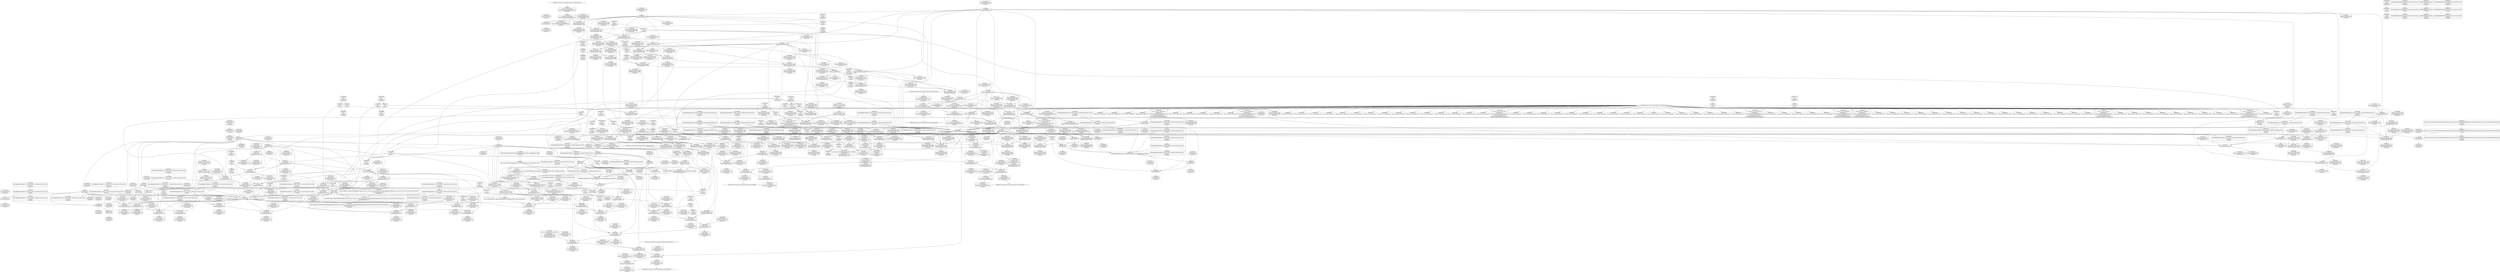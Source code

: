 digraph {
	CE0x3fac970 [shape=record,shape=Mrecord,label="{CE0x3fac970|i8_4|*Constant*|*SummSource*}"]
	CE0x3fbc310 [shape=record,shape=Mrecord,label="{CE0x3fbc310|current_sid:tmp15|security/selinux/hooks.c,218}"]
	CE0x3fbbb90 [shape=record,shape=Mrecord,label="{CE0x3fbbb90|0:_i8,_:_GCMR_current_sid.__warned_internal_global_i8_0,_section_.data.unlikely_,_align_1:_elem_0:default:}"]
	CE0x3f71e40 [shape=record,shape=Mrecord,label="{CE0x3f71e40|selinux_ipc_permission:tmp8|security/selinux/hooks.c,5490}"]
	CE0x3f79020 [shape=record,shape=Mrecord,label="{CE0x3f79020|ipc_has_perm:perms|Function::ipc_has_perm&Arg::perms::|*SummSink*}"]
	CE0x3fb3a40 [shape=record,shape=Mrecord,label="{CE0x3fb3a40|get_current:tmp2|*SummSink*}"]
	CE0x3fb2740 [shape=record,shape=Mrecord,label="{CE0x3fb2740|avc_has_perm:auditdata|Function::avc_has_perm&Arg::auditdata::|*SummSink*}"]
	CE0x3fc1830 [shape=record,shape=Mrecord,label="{CE0x3fc1830|current_sid:tmp}"]
	CE0x3f7c6a0 [shape=record,shape=Mrecord,label="{CE0x3f7c6a0|selinux_ipc_permission:tmp22|security/selinux/hooks.c,5497|*SummSink*}"]
	CE0x3f7adc0 [shape=record,shape=Mrecord,label="{CE0x3f7adc0|ipc_has_perm:call|security/selinux/hooks.c,5129|*SummSource*}"]
	CE0x3f5db40 [shape=record,shape=Mrecord,label="{CE0x3f5db40|i64_2|*Constant*|*SummSource*}"]
	CE0x3f9d950 [shape=record,shape=Mrecord,label="{CE0x3f9d950|80:_i32,_112:_i8*,_:_CRE_6,7_}"]
	CE0x3f9cb50 [shape=record,shape=Mrecord,label="{CE0x3f9cb50|i8_1|*Constant*|*SummSink*}"]
	CE0x3f5c610 [shape=record,shape=Mrecord,label="{CE0x3f5c610|selinux_ipc_permission:tmp21|security/selinux/hooks.c,5496|*SummSink*}"]
	CE0x3fb4c10 [shape=record,shape=Mrecord,label="{CE0x3fb4c10|get_current:tmp|*SummSource*}"]
	CE0x3fbb370 [shape=record,shape=Mrecord,label="{CE0x3fbb370|current_sid:do.body|*SummSource*}"]
	CE0x3fb7560 [shape=record,shape=Mrecord,label="{CE0x3fb7560|get_current:tmp3}"]
	CE0x3f9de00 [shape=record,shape=Mrecord,label="{CE0x3f9de00|80:_i32,_112:_i8*,_:_CRE_11,12_}"]
	CE0x3fb76c0 [shape=record,shape=Mrecord,label="{CE0x3fb76c0|current_sid:land.lhs.true|*SummSink*}"]
	CE0x3f4e6c0 [shape=record,shape=Mrecord,label="{CE0x3f4e6c0|selinux_ipc_permission:tmp4|security/selinux/hooks.c,5488|*SummSink*}"]
	CE0x3f6f0f0 [shape=record,shape=Mrecord,label="{CE0x3f6f0f0|selinux_ipc_permission:if.end10}"]
	CE0x3f57ae0 [shape=record,shape=Mrecord,label="{CE0x3f57ae0|ipc_has_perm:ad|security/selinux/hooks.c, 5128|*SummSource*}"]
	CE0x3f5d1a0 [shape=record,shape=Mrecord,label="{CE0x3f5d1a0|selinux_ipc_permission:tmp10|security/selinux/hooks.c,5490|*SummSource*}"]
	CE0x3f7fa50 [shape=record,shape=Mrecord,label="{CE0x3f7fa50|i64*_getelementptr_inbounds_(_12_x_i64_,_12_x_i64_*___llvm_gcov_ctr293,_i64_0,_i64_10)|*Constant*}"]
	CE0x3f4d550 [shape=record,shape=Mrecord,label="{CE0x3f4d550|selinux_ipc_permission:tmp5|security/selinux/hooks.c,5488|*SummSink*}"]
	"CONST[source:0(mediator),value:2(dynamic)][purpose:{object}][SnkIdx:2]"
	CE0x3f50ea0 [shape=record,shape=Mrecord,label="{CE0x3f50ea0|ipc_has_perm:tmp1}"]
	CE0x3f5b2f0 [shape=record,shape=Mrecord,label="{CE0x3f5b2f0|selinux_ipc_permission:bb}"]
	CE0x3f6e050 [shape=record,shape=Mrecord,label="{CE0x3f6e050|selinux_ipc_permission:tmp16|security/selinux/hooks.c,5493|*SummSink*}"]
	CE0x3f79920 [shape=record,shape=Mrecord,label="{CE0x3f79920|selinux_ipc_permission:tmp23|security/selinux/hooks.c,5497|*SummSource*}"]
	CE0x3f5d2b0 [shape=record,shape=Mrecord,label="{CE0x3f5d2b0|selinux_ipc_permission:tmp10|security/selinux/hooks.c,5490|*SummSink*}"]
	CE0x3f7fe90 [shape=record,shape=Mrecord,label="{CE0x3f7fe90|80:_i32,_112:_i8*,_:_CRE_48,49_}"]
	CE0x3f5afd0 [shape=record,shape=Mrecord,label="{CE0x3f5afd0|i64*_getelementptr_inbounds_(_2_x_i64_,_2_x_i64_*___llvm_gcov_ctr98,_i64_0,_i64_1)|*Constant*}"]
	CE0x3f81e30 [shape=record,shape=Mrecord,label="{CE0x3f81e30|80:_i32,_112:_i8*,_:_CRE_96,100_|*MultipleSource*|Function::selinux_ipc_permission&Arg::ipcp::|security/selinux/hooks.c,5131|Function::ipc_has_perm&Arg::ipc_perms::}"]
	CE0x3f9d770 [shape=record,shape=Mrecord,label="{CE0x3f9d770|80:_i32,_112:_i8*,_:_CRE_4,5_}"]
	CE0x3f9f0c0 [shape=record,shape=Mrecord,label="{CE0x3f9f0c0|80:_i32,_112:_i8*,_:_CRE_31,32_}"]
	CE0x3f68110 [shape=record,shape=Mrecord,label="{CE0x3f68110|i64*_getelementptr_inbounds_(_12_x_i64_,_12_x_i64_*___llvm_gcov_ctr293,_i64_0,_i64_0)|*Constant*|*SummSource*}"]
	CE0x3f5c190 [shape=record,shape=Mrecord,label="{CE0x3f5c190|selinux_ipc_permission:tmp21|security/selinux/hooks.c,5496|*SummSource*}"]
	CE0x3f79200 [shape=record,shape=Mrecord,label="{CE0x3f79200|_ret_i32_%call2,_!dbg_!27728|security/selinux/hooks.c,5136}"]
	CE0x3f4d150 [shape=record,shape=Mrecord,label="{CE0x3f4d150|get_current:tmp|*SummSink*}"]
	CE0x3f9e1c0 [shape=record,shape=Mrecord,label="{CE0x3f9e1c0|80:_i32,_112:_i8*,_:_CRE_15,16_}"]
	CE0x3f6d990 [shape=record,shape=Mrecord,label="{CE0x3f6d990|i64*_getelementptr_inbounds_(_2_x_i64_,_2_x_i64_*___llvm_gcov_ctr294,_i64_0,_i64_1)|*Constant*|*SummSink*}"]
	CE0x3f9d6d0 [shape=record,shape=Mrecord,label="{CE0x3f9d6d0|80:_i32,_112:_i8*,_:_CRE_3,4_}"]
	CE0x3fb3560 [shape=record,shape=Mrecord,label="{CE0x3fb3560|i32_0|*Constant*}"]
	CE0x3f5c070 [shape=record,shape=Mrecord,label="{CE0x3f5c070|selinux_ipc_permission:tmp21|security/selinux/hooks.c,5496}"]
	CE0x3fa29a0 [shape=record,shape=Mrecord,label="{CE0x3fa29a0|i32_22|*Constant*}"]
	CE0x5308990 [shape=record,shape=Mrecord,label="{CE0x5308990|i64_1|*Constant*}"]
	CE0x3f4d6a0 [shape=record,shape=Mrecord,label="{CE0x3f4d6a0|i64*_getelementptr_inbounds_(_12_x_i64_,_12_x_i64_*___llvm_gcov_ctr293,_i64_0,_i64_3)|*Constant*}"]
	CE0x3f729e0 [shape=record,shape=Mrecord,label="{CE0x3f729e0|selinux_ipc_permission:tmp17|security/selinux/hooks.c,5493|*SummSource*}"]
	CE0x3fbece0 [shape=record,shape=Mrecord,label="{CE0x3fbece0|current_sid:tmp13|security/selinux/hooks.c,218}"]
	CE0x3fa3370 [shape=record,shape=Mrecord,label="{CE0x3fa3370|current_sid:tmp23|security/selinux/hooks.c,218}"]
	CE0x3f468d0 [shape=record,shape=Mrecord,label="{CE0x3f468d0|_call_void_mcount()_#3|*SummSink*}"]
	CE0x3fa1fe0 [shape=record,shape=Mrecord,label="{CE0x3fa1fe0|i32_78|*Constant*|*SummSink*}"]
	CE0x3f9c800 [shape=record,shape=Mrecord,label="{CE0x3f9c800|i8_1|*Constant*}"]
	CE0x3f6b950 [shape=record,shape=Mrecord,label="{CE0x3f6b950|selinux_ipc_permission:tmp7|security/selinux/hooks.c,5489|*SummSource*}"]
	CE0x3f7c2a0 [shape=record,shape=Mrecord,label="{CE0x3f7c2a0|i64*_getelementptr_inbounds_(_12_x_i64_,_12_x_i64_*___llvm_gcov_ctr293,_i64_0,_i64_11)|*Constant*}"]
	CE0x3f45ea0 [shape=record,shape=Mrecord,label="{CE0x3f45ea0|_call_void_mcount()_#3|*SummSink*}"]
	CE0x3fb31b0 [shape=record,shape=Mrecord,label="{CE0x3fb31b0|current_sid:bb|*SummSource*}"]
	CE0x3f80f70 [shape=record,shape=Mrecord,label="{CE0x3f80f70|80:_i32,_112:_i8*,_:_CRE_66,67_}"]
	CE0x3f7b110 [shape=record,shape=Mrecord,label="{CE0x3f7b110|ipc_has_perm:bb|*SummSource*}"]
	CE0x3f829b0 [shape=record,shape=Mrecord,label="{CE0x3f829b0|ipc_has_perm:tmp5|security/selinux/hooks.c,5131|*SummSource*}"]
	CE0x3fb47b0 [shape=record,shape=Mrecord,label="{CE0x3fb47b0|current_sid:tmp14|security/selinux/hooks.c,218|*SummSink*}"]
	CE0x3fb7100 [shape=record,shape=Mrecord,label="{CE0x3fb7100|current_sid:tmp6|security/selinux/hooks.c,218}"]
	CE0x3f670f0 [shape=record,shape=Mrecord,label="{CE0x3f670f0|GLOBAL:__llvm_gcov_ctr293|Global_var:__llvm_gcov_ctr293}"]
	CE0x3f5a080 [shape=record,shape=Mrecord,label="{CE0x3f5a080|selinux_ipc_permission:and4|security/selinux/hooks.c,5490|*SummSource*}"]
	CE0x3fb3dc0 [shape=record,shape=Mrecord,label="{CE0x3fb3dc0|GLOBAL:__llvm_gcov_ctr125|Global_var:__llvm_gcov_ctr125}"]
	CE0x3f9e670 [shape=record,shape=Mrecord,label="{CE0x3f9e670|80:_i32,_112:_i8*,_:_CRE_20,21_}"]
	CE0x3f9f570 [shape=record,shape=Mrecord,label="{CE0x3f9f570|80:_i32,_112:_i8*,_:_CRE_36,37_}"]
	CE0x3f6ef30 [shape=record,shape=Mrecord,label="{CE0x3f6ef30|_call_void_mcount()_#3|*SummSource*}"]
	CE0x3f46fe0 [shape=record,shape=Mrecord,label="{CE0x3f46fe0|ipc_has_perm:tmp}"]
	CE0x3f45da0 [shape=record,shape=Mrecord,label="{CE0x3f45da0|_call_void_mcount()_#3|*SummSource*}"]
	CE0x3f9e580 [shape=record,shape=Mrecord,label="{CE0x3f9e580|80:_i32,_112:_i8*,_:_CRE_19,20_}"]
	CE0x3fb0ee0 [shape=record,shape=Mrecord,label="{CE0x3fb0ee0|ipc_has_perm:call2|security/selinux/hooks.c,5136}"]
	CE0x3fa4dd0 [shape=record,shape=Mrecord,label="{CE0x3fa4dd0|current_sid:tmp24|security/selinux/hooks.c,220|*SummSource*}"]
	CE0x3fcd490 [shape=record,shape=Mrecord,label="{CE0x3fcd490|i32_218|*Constant*|*SummSink*}"]
	CE0x55e3950 [shape=record,shape=Mrecord,label="{CE0x55e3950|i32_292|*Constant*}"]
	CE0x3f45f40 [shape=record,shape=Mrecord,label="{CE0x3f45f40|get_current:tmp4|./arch/x86/include/asm/current.h,14}"]
	CE0x3f9eee0 [shape=record,shape=Mrecord,label="{CE0x3f9eee0|80:_i32,_112:_i8*,_:_CRE_29,30_}"]
	CE0x3fb0ca0 [shape=record,shape=Mrecord,label="{CE0x3fb0ca0|ipc_has_perm:tmp8|security/selinux/hooks.c,5136|*SummSource*}"]
	CE0x3fa2870 [shape=record,shape=Mrecord,label="{CE0x3fa2870|current_sid:tmp21|security/selinux/hooks.c,218|*SummSource*}"]
	CE0x3f7eae0 [shape=record,shape=Mrecord,label="{CE0x3f7eae0|avc_has_perm:ssid|Function::avc_has_perm&Arg::ssid::|*SummSource*}"]
	CE0x3fc1010 [shape=record,shape=Mrecord,label="{CE0x3fc1010|current_sid:tmp11|security/selinux/hooks.c,218}"]
	CE0x3f80ac0 [shape=record,shape=Mrecord,label="{CE0x3f80ac0|80:_i32,_112:_i8*,_:_CRE_61,62_}"]
	CE0x3f7c400 [shape=record,shape=Mrecord,label="{CE0x3f7c400|selinux_ipc_permission:tmp22|security/selinux/hooks.c,5497|*SummSource*}"]
	CE0x3fb1710 [shape=record,shape=Mrecord,label="{CE0x3fb1710|i32_(i32,_i32,_i16,_i32,_%struct.common_audit_data*)*_bitcast_(i32_(i32,_i32,_i16,_i32,_%struct.common_audit_data.495*)*_avc_has_perm_to_i32_(i32,_i32,_i16,_i32,_%struct.common_audit_data*)*)|*Constant*|*SummSink*}"]
	CE0x3f5da40 [shape=record,shape=Mrecord,label="{CE0x3f5da40|i32_0|*Constant*|*SummSink*}"]
	CE0x3f74110 [shape=record,shape=Mrecord,label="{CE0x3f74110|current_sid:tmp|*SummSink*}"]
	CE0x3f78bc0 [shape=record,shape=Mrecord,label="{CE0x3f78bc0|ipc_has_perm:ipc_perms|Function::ipc_has_perm&Arg::ipc_perms::|*SummSource*}"]
	CE0x3fb25f0 [shape=record,shape=Mrecord,label="{CE0x3fb25f0|avc_has_perm:auditdata|Function::avc_has_perm&Arg::auditdata::|*SummSource*}"]
	CE0x3f7ee50 [shape=record,shape=Mrecord,label="{CE0x3f7ee50|selinux_ipc_permission:tmp18|security/selinux/hooks.c,5494|*SummSource*}"]
	CE0x3f9dfe0 [shape=record,shape=Mrecord,label="{CE0x3f9dfe0|80:_i32,_112:_i8*,_:_CRE_13,14_}"]
	CE0x3fa39a0 [shape=record,shape=Mrecord,label="{CE0x3fa39a0|i32_1|*Constant*}"]
	CE0x3f9e760 [shape=record,shape=Mrecord,label="{CE0x3f9e760|80:_i32,_112:_i8*,_:_CRE_21,22_}"]
	CE0x3f80ca0 [shape=record,shape=Mrecord,label="{CE0x3f80ca0|80:_i32,_112:_i8*,_:_CRE_63,64_}"]
	CE0x3f47a60 [shape=record,shape=Mrecord,label="{CE0x3f47a60|i32_0|*Constant*}"]
	CE0x3fafac0 [shape=record,shape=Mrecord,label="{CE0x3fafac0|ipc_has_perm:sid1|security/selinux/hooks.c,5136|*SummSink*}"]
	CE0x3fbbd50 [shape=record,shape=Mrecord,label="{CE0x3fbbd50|current_sid:tmp8|security/selinux/hooks.c,218|*SummSource*}"]
	CE0x3fb5130 [shape=record,shape=Mrecord,label="{CE0x3fb5130|current_sid:do.body}"]
	CE0x3fb9b80 [shape=record,shape=Mrecord,label="{CE0x3fb9b80|i64_3|*Constant*}"]
	CE0x3fa8480 [shape=record,shape=Mrecord,label="{CE0x3fa8480|current_sid:tmp21|security/selinux/hooks.c,218|*SummSink*}"]
	CE0x3f53d50 [shape=record,shape=Mrecord,label="{CE0x3f53d50|_call_void_mcount()_#3}"]
	CE0x3f5dc00 [shape=record,shape=Mrecord,label="{CE0x3f5dc00|selinux_ipc_permission:tmp2|security/selinux/hooks.c,5488}"]
	CE0x3f68630 [shape=record,shape=Mrecord,label="{CE0x3f68630|selinux_ipc_permission:or8|security/selinux/hooks.c,5491|*SummSink*}"]
	CE0x3ffbf40 [shape=record,shape=Mrecord,label="{CE0x3ffbf40|get_current:tmp4|./arch/x86/include/asm/current.h,14|*SummSink*}"]
	CE0x3fb90d0 [shape=record,shape=Mrecord,label="{CE0x3fb90d0|current_sid:tmp9|security/selinux/hooks.c,218|*SummSource*}"]
	CE0x3f67fd0 [shape=record,shape=Mrecord,label="{CE0x3f67fd0|i64*_getelementptr_inbounds_(_12_x_i64_,_12_x_i64_*___llvm_gcov_ctr293,_i64_0,_i64_0)|*Constant*}"]
	CE0x3f9e940 [shape=record,shape=Mrecord,label="{CE0x3f9e940|80:_i32,_112:_i8*,_:_CRE_23,24_}"]
	CE0x3fc31a0 [shape=record,shape=Mrecord,label="{CE0x3fc31a0|current_sid:tobool1|security/selinux/hooks.c,218|*SummSource*}"]
	CE0x3f6b840 [shape=record,shape=Mrecord,label="{CE0x3f6b840|i64_1|*Constant*|*SummSource*}"]
	CE0x3fb3c40 [shape=record,shape=Mrecord,label="{CE0x3fb3c40|current_sid:tmp5|security/selinux/hooks.c,218}"]
	CE0x3f9eb20 [shape=record,shape=Mrecord,label="{CE0x3f9eb20|80:_i32,_112:_i8*,_:_CRE_25,26_}"]
	CE0x3f81600 [shape=record,shape=Mrecord,label="{CE0x3f81600|80:_i32,_112:_i8*,_:_CRE_76,80_|*MultipleSource*|Function::selinux_ipc_permission&Arg::ipcp::|security/selinux/hooks.c,5131|Function::ipc_has_perm&Arg::ipc_perms::}"]
	CE0x3f5cd90 [shape=record,shape=Mrecord,label="{CE0x3f5cd90|selinux_ipc_permission:and|security/selinux/hooks.c,5488|*SummSource*}"]
	CE0x3f4dd30 [shape=record,shape=Mrecord,label="{CE0x3f4dd30|i32_146|*Constant*}"]
	CE0x3f6b8b0 [shape=record,shape=Mrecord,label="{CE0x3f6b8b0|i64_1|*Constant*|*SummSink*}"]
	CE0x3f55a50 [shape=record,shape=Mrecord,label="{CE0x3f55a50|i64_128|*Constant*}"]
	CE0x3f46de0 [shape=record,shape=Mrecord,label="{CE0x3f46de0|i64*_getelementptr_inbounds_(_2_x_i64_,_2_x_i64_*___llvm_gcov_ctr294,_i64_0,_i64_0)|*Constant*|*SummSink*}"]
	CE0x3f66490 [shape=record,shape=Mrecord,label="{CE0x3f66490|ipc_has_perm:tmp3|*SummSource*}"]
	CE0x3f5bb50 [shape=record,shape=Mrecord,label="{CE0x3f5bb50|selinux_ipc_permission:return}"]
	CE0x3fc3ac0 [shape=record,shape=Mrecord,label="{CE0x3fc3ac0|current_sid:if.end|*SummSink*}"]
	CE0x3f49a90 [shape=record,shape=Mrecord,label="{CE0x3f49a90|selinux_ipc_permission:tmp15|security/selinux/hooks.c,5493|*SummSource*}"]
	CE0x3f6a120 [shape=record,shape=Mrecord,label="{CE0x3f6a120|i64_8|*Constant*}"]
	CE0x3f82680 [shape=record,shape=Mrecord,label="{CE0x3f82680|ipc_has_perm:tmp4|*LoadInst*|security/selinux/hooks.c,5131|*SummSink*}"]
	CE0x3f506f0 [shape=record,shape=Mrecord,label="{CE0x3f506f0|selinux_ipc_permission:if.then12|*SummSource*}"]
	CE0x3f9db30 [shape=record,shape=Mrecord,label="{CE0x3f9db30|80:_i32,_112:_i8*,_:_CRE_8,9_}"]
	CE0x3f595b0 [shape=record,shape=Mrecord,label="{CE0x3f595b0|selinux_ipc_permission:av.1|*SummSink*}"]
	CE0x3f6a640 [shape=record,shape=Mrecord,label="{CE0x3f6a640|i32_292|*Constant*|*SummSink*}"]
	CE0x3f71da0 [shape=record,shape=Mrecord,label="{CE0x3f71da0|selinux_ipc_permission:tmp9|security/selinux/hooks.c,5490}"]
	CE0x3fb8820 [shape=record,shape=Mrecord,label="{CE0x3fb8820|current_sid:tmp10|security/selinux/hooks.c,218|*SummSource*}"]
	CE0x3fc3a20 [shape=record,shape=Mrecord,label="{CE0x3fc3a20|current_sid:if.end|*SummSource*}"]
	CE0x3faf4b0 [shape=record,shape=Mrecord,label="{CE0x3faf4b0|ipc_has_perm:ipc_id|security/selinux/hooks.c,5134|*SummSink*}"]
	CE0x3f56270 [shape=record,shape=Mrecord,label="{CE0x3f56270|i64_0|*Constant*|*SummSource*}"]
	CE0x3fbc4f0 [shape=record,shape=Mrecord,label="{CE0x3fbc4f0|i64*_getelementptr_inbounds_(_11_x_i64_,_11_x_i64_*___llvm_gcov_ctr125,_i64_0,_i64_8)|*Constant*}"]
	CE0x3fb58c0 [shape=record,shape=Mrecord,label="{CE0x3fb58c0|current_sid:tmp7|security/selinux/hooks.c,218|*SummSource*}"]
	CE0x3fbfcb0 [shape=record,shape=Mrecord,label="{CE0x3fbfcb0|current_sid:land.lhs.true2|*SummSink*}"]
	CE0x3f49750 [shape=record,shape=Mrecord,label="{CE0x3f49750|selinux_ipc_permission:tmp14|security/selinux/hooks.c,5493|*SummSink*}"]
	CE0x3f60900 [shape=record,shape=Mrecord,label="{CE0x3f60900|ipc_has_perm:tmp2}"]
	CE0x3faf3a0 [shape=record,shape=Mrecord,label="{CE0x3faf3a0|ipc_has_perm:ipc_id|security/selinux/hooks.c,5134|*SummSource*}"]
	CE0x3faff20 [shape=record,shape=Mrecord,label="{CE0x3faff20|0:_i16,_4:_i32,_:_CRE_0,2_|*MultipleSource*|security/selinux/hooks.c,5136|*LoadInst*|security/selinux/hooks.c,5131|security/selinux/hooks.c,5131}"]
	CE0x3f60c60 [shape=record,shape=Mrecord,label="{CE0x3f60c60|selinux_ipc_permission:tmp|*SummSink*}"]
	CE0x3f67ec0 [shape=record,shape=Mrecord,label="{CE0x3f67ec0|selinux_ipc_permission:if.end13|*SummSink*}"]
	CE0x3f79690 [shape=record,shape=Mrecord,label="{CE0x3f79690|_ret_i32_%call2,_!dbg_!27728|security/selinux/hooks.c,5136|*SummSink*}"]
	CE0x3f6c040 [shape=record,shape=Mrecord,label="{CE0x3f6c040|i64_5|*Constant*|*SummSink*}"]
	CE0x3f7b390 [shape=record,shape=Mrecord,label="{CE0x3f7b390|GLOBAL:current_sid|*Constant*|*SummSink*}"]
	CE0x3f52e40 [shape=record,shape=Mrecord,label="{CE0x3f52e40|selinux_ipc_permission:entry|*SummSource*}"]
	CE0x3fa2050 [shape=record,shape=Mrecord,label="{CE0x3fa2050|i32_78|*Constant*|*SummSource*}"]
	CE0x3f807f0 [shape=record,shape=Mrecord,label="{CE0x3f807f0|80:_i32,_112:_i8*,_:_CRE_58,59_}"]
	CE0x3f533f0 [shape=record,shape=Mrecord,label="{CE0x3f533f0|selinux_ipc_permission:tmp13|security/selinux/hooks.c,5491|*SummSource*}"]
	CE0x3f522a0 [shape=record,shape=Mrecord,label="{CE0x3f522a0|i64*_getelementptr_inbounds_(_2_x_i64_,_2_x_i64_*___llvm_gcov_ctr294,_i64_0,_i64_0)|*Constant*}"]
	CE0x3ffa090 [shape=record,shape=Mrecord,label="{CE0x3ffa090|%struct.task_struct*_(%struct.task_struct**)*_asm_movq_%gs:$_1:P_,$0_,_r,im,_dirflag_,_fpsr_,_flags_|*SummSink*}"]
	CE0x3f61930 [shape=record,shape=Mrecord,label="{CE0x3f61930|selinux_ipc_permission:bb|*SummSource*}"]
	CE0x3fb1a40 [shape=record,shape=Mrecord,label="{CE0x3fb1a40|avc_has_perm:tclass|Function::avc_has_perm&Arg::tclass::}"]
	CE0x48b5170 [shape=record,shape=Mrecord,label="{CE0x48b5170|i64_128|*Constant*|*SummSource*}"]
	CE0x3f62450 [shape=record,shape=Mrecord,label="{CE0x3f62450|i64_256|*Constant*}"]
	CE0x3f66340 [shape=record,shape=Mrecord,label="{CE0x3f66340|i64_256|*Constant*|*SummSource*}"]
	CE0x3f751d0 [shape=record,shape=Mrecord,label="{CE0x3f751d0|i64_7|*Constant*|*SummSink*}"]
	CE0x3f6df20 [shape=record,shape=Mrecord,label="{CE0x3f6df20|selinux_ipc_permission:tmp16|security/selinux/hooks.c,5493|*SummSource*}"]
	CE0x3f81330 [shape=record,shape=Mrecord,label="{CE0x3f81330|80:_i32,_112:_i8*,_:_CRE_70,71_}"]
	CE0x3f685a0 [shape=record,shape=Mrecord,label="{CE0x3f685a0|selinux_ipc_permission:or8|security/selinux/hooks.c,5491|*SummSource*}"]
	CE0x3fa26f0 [shape=record,shape=Mrecord,label="{CE0x3fa26f0|current_sid:tmp21|security/selinux/hooks.c,218}"]
	CE0x3fb0710 [shape=record,shape=Mrecord,label="{CE0x3fb0710|ipc_has_perm:tmp7|security/selinux/hooks.c,5136|*SummSink*}"]
	CE0x3f57470 [shape=record,shape=Mrecord,label="{CE0x3f57470|_call_void_mcount()_#3}"]
	CE0x3fbc200 [shape=record,shape=Mrecord,label="{CE0x3fbc200|i1_true|*Constant*|*SummSink*}"]
	CE0x3f7a250 [shape=record,shape=Mrecord,label="{CE0x3f7a250|_ret_i32_%retval.0,_!dbg_!27733|security/selinux/hooks.c,5497|*SummSource*}"]
	CE0x3f704a0 [shape=record,shape=Mrecord,label="{CE0x3f704a0|selinux_ipc_permission:conv3|security/selinux/hooks.c,5490|*SummSource*}"]
	CE0x3f47430 [shape=record,shape=Mrecord,label="{CE0x3f47430|current_sid:do.end|*SummSource*}"]
	CE0x543b3f0 [shape=record,shape=Mrecord,label="{CE0x543b3f0|selinux_ipc_permission:bb|*SummSink*}"]
	CE0x3f60f50 [shape=record,shape=Mrecord,label="{CE0x3f60f50|i32_10|*Constant*}"]
	CE0x3f60160 [shape=record,shape=Mrecord,label="{CE0x3f60160|i32_1|*Constant*|*SummSink*}"]
	CE0x3faf650 [shape=record,shape=Mrecord,label="{CE0x3faf650|ipc_has_perm:sid1|security/selinux/hooks.c,5136}"]
	CE0x3f6c770 [shape=record,shape=Mrecord,label="{CE0x3f6c770|selinux_ipc_permission:conv2|security/selinux/hooks.c,5489}"]
	CE0x3f78670 [shape=record,shape=Mrecord,label="{CE0x3f78670|selinux_ipc_permission:ipcp|Function::selinux_ipc_permission&Arg::ipcp::|*SummSource*}"]
	CE0x3fcc210 [shape=record,shape=Mrecord,label="{CE0x3fcc210|current_sid:tmp20|security/selinux/hooks.c,218}"]
	CE0x3f74f00 [shape=record,shape=Mrecord,label="{CE0x3f74f00|selinux_ipc_permission:tmp15|security/selinux/hooks.c,5493}"]
	CE0x3fb18d0 [shape=record,shape=Mrecord,label="{CE0x3fb18d0|avc_has_perm:tsid|Function::avc_has_perm&Arg::tsid::|*SummSink*}"]
	CE0x3f5ff00 [shape=record,shape=Mrecord,label="{CE0x3f5ff00|ipc_has_perm:tmp1|*SummSink*}"]
	CE0x3f741a0 [shape=record,shape=Mrecord,label="{CE0x3f741a0|i64_1|*Constant*}"]
	CE0x3f53dc0 [shape=record,shape=Mrecord,label="{CE0x3f53dc0|selinux_ipc_permission:tmp1|*SummSink*}"]
	CE0x3fbd7d0 [shape=record,shape=Mrecord,label="{CE0x3fbd7d0|current_sid:tmp2|*SummSink*}"]
	CE0x3fccda0 [shape=record,shape=Mrecord,label="{CE0x3fccda0|i8*_getelementptr_inbounds_(_25_x_i8_,_25_x_i8_*_.str3,_i32_0,_i32_0)|*Constant*|*SummSource*}"]
	CE0x3fa2d30 [shape=record,shape=Mrecord,label="{CE0x3fa2d30|current_sid:security|security/selinux/hooks.c,218|*SummSink*}"]
	CE0x3f780a0 [shape=record,shape=Mrecord,label="{CE0x3f780a0|ipc_has_perm:entry}"]
	CE0x3f4d870 [shape=record,shape=Mrecord,label="{CE0x3f4d870|get_current:tmp3|*SummSink*}"]
	CE0x3fcac40 [shape=record,shape=Mrecord,label="{CE0x3fcac40|i64*_getelementptr_inbounds_(_11_x_i64_,_11_x_i64_*___llvm_gcov_ctr125,_i64_0,_i64_9)|*Constant*|*SummSource*}"]
	CE0x3f77ef0 [shape=record,shape=Mrecord,label="{CE0x3f77ef0|GLOBAL:ipc_has_perm|*Constant*|*SummSink*}"]
	CE0x3facd40 [shape=record,shape=Mrecord,label="{CE0x3facd40|i32_3|*Constant*}"]
	CE0x3f70270 [shape=record,shape=Mrecord,label="{CE0x3f70270|selinux_ipc_permission:conv3|security/selinux/hooks.c,5490}"]
	CE0x3f5bf00 [shape=record,shape=Mrecord,label="{CE0x3f5bf00|selinux_ipc_permission:tmp20|security/selinux/hooks.c,5496|*SummSink*}"]
	CE0x3f7a580 [shape=record,shape=Mrecord,label="{CE0x3f7a580|ipc_has_perm:bb|*SummSink*}"]
	CE0x3fc2d40 [shape=record,shape=Mrecord,label="{CE0x3fc2d40|i64*_getelementptr_inbounds_(_2_x_i64_,_2_x_i64_*___llvm_gcov_ctr98,_i64_0,_i64_1)|*Constant*|*SummSink*}"]
	CE0x3f78da0 [shape=record,shape=Mrecord,label="{CE0x3f78da0|ipc_has_perm:ipc_perms|Function::ipc_has_perm&Arg::ipc_perms::|*SummSink*}"]
	CE0x3f689a0 [shape=record,shape=Mrecord,label="{CE0x3f689a0|selinux_ipc_permission:conv2|security/selinux/hooks.c,5489|*SummSource*}"]
	CE0x3f9ea30 [shape=record,shape=Mrecord,label="{CE0x3f9ea30|80:_i32,_112:_i8*,_:_CRE_24,25_}"]
	CE0x3f79e70 [shape=record,shape=Mrecord,label="{CE0x3f79e70|selinux_ipc_permission:tmp23|security/selinux/hooks.c,5497|*SummSink*}"]
	CE0x3f82f20 [shape=record,shape=Mrecord,label="{CE0x3f82f20|ipc_has_perm:type|security/selinux/hooks.c,5133|*SummSource*}"]
	CE0x3f9f2a0 [shape=record,shape=Mrecord,label="{CE0x3f9f2a0|80:_i32,_112:_i8*,_:_CRE_33,34_}"]
	CE0x3fcce60 [shape=record,shape=Mrecord,label="{CE0x3fcce60|i8*_getelementptr_inbounds_(_25_x_i8_,_25_x_i8_*_.str3,_i32_0,_i32_0)|*Constant*|*SummSink*}"]
	CE0x3fb0810 [shape=record,shape=Mrecord,label="{CE0x3fb0810|ipc_has_perm:sclass|security/selinux/hooks.c,5136|*SummSource*}"]
	CE0x3fa3690 [shape=record,shape=Mrecord,label="{CE0x3fa3690|current_sid:tmp23|security/selinux/hooks.c,218|*SummSource*}"]
	CE0x3f7a380 [shape=record,shape=Mrecord,label="{CE0x3f7a380|_ret_i32_%retval.0,_!dbg_!27733|security/selinux/hooks.c,5497|*SummSink*}"]
	CE0x3fb4ab0 [shape=record,shape=Mrecord,label="{CE0x3fb4ab0|i1_true|*Constant*|*SummSource*}"]
	CE0x3fb2a80 [shape=record,shape=Mrecord,label="{CE0x3fb2a80|_ret_i32_%retval.0,_!dbg_!27728|security/selinux/avc.c,775|*SummSink*}"]
	CE0x3f52810 [shape=record,shape=Mrecord,label="{CE0x3f52810|selinux_ipc_permission:entry|*SummSink*}"]
	CE0x3f59e20 [shape=record,shape=Mrecord,label="{CE0x3f59e20|selinux_ipc_permission:conv|security/selinux/hooks.c,5488}"]
	CE0x3f6bb10 [shape=record,shape=Mrecord,label="{CE0x3f6bb10|selinux_ipc_permission:tmp7|security/selinux/hooks.c,5489|*SummSink*}"]
	CE0x3fb0530 [shape=record,shape=Mrecord,label="{CE0x3fb0530|ipc_has_perm:tmp7|security/selinux/hooks.c,5136|*SummSource*}"]
	CE0x3fad1a0 [shape=record,shape=Mrecord,label="{CE0x3fad1a0|ipc_has_perm:key|security/selinux/hooks.c,5134|*SummSink*}"]
	CE0x3f80250 [shape=record,shape=Mrecord,label="{CE0x3f80250|80:_i32,_112:_i8*,_:_CRE_52,53_}"]
	CE0x3fc1270 [shape=record,shape=Mrecord,label="{CE0x3fc1270|current_sid:tmp11|security/selinux/hooks.c,218|*SummSource*}"]
	CE0x3fb20f0 [shape=record,shape=Mrecord,label="{CE0x3fb20f0|avc_has_perm:requested|Function::avc_has_perm&Arg::requested::}"]
	CE0x3fa1c00 [shape=record,shape=Mrecord,label="{CE0x3fa1c00|_ret_%struct.task_struct*_%tmp4,_!dbg_!27714|./arch/x86/include/asm/current.h,14|*SummSink*}"]
	CE0x3fbc840 [shape=record,shape=Mrecord,label="{CE0x3fbc840|current_sid:tmp15|security/selinux/hooks.c,218|*SummSink*}"]
	CE0x3fc5100 [shape=record,shape=Mrecord,label="{CE0x3fc5100|i64*_getelementptr_inbounds_(_11_x_i64_,_11_x_i64_*___llvm_gcov_ctr125,_i64_0,_i64_8)|*Constant*|*SummSink*}"]
	CE0x3f600c0 [shape=record,shape=Mrecord,label="{CE0x3f600c0|i32_1|*Constant*|*SummSource*}"]
	CE0x3f52f60 [shape=record,shape=Mrecord,label="{CE0x3f52f60|selinux_ipc_permission:tmp12|security/selinux/hooks.c,5491|*SummSource*}"]
	CE0x3fa13e0 [shape=record,shape=Mrecord,label="{CE0x3fa13e0|GLOBAL:get_current|*Constant*|*SummSource*}"]
	CE0x3f52310 [shape=record,shape=Mrecord,label="{CE0x3f52310|i64*_getelementptr_inbounds_(_2_x_i64_,_2_x_i64_*___llvm_gcov_ctr294,_i64_0,_i64_0)|*Constant*|*SummSource*}"]
	CE0x3f60970 [shape=record,shape=Mrecord,label="{CE0x3f60970|ipc_has_perm:tmp2|*SummSink*}"]
	CE0x3f9f390 [shape=record,shape=Mrecord,label="{CE0x3f9f390|80:_i32,_112:_i8*,_:_CRE_34,35_}"]
	CE0x3fccc60 [shape=record,shape=Mrecord,label="{CE0x3fccc60|GLOBAL:lockdep_rcu_suspicious|*Constant*|*SummSource*}"]
	CE0x3f747b0 [shape=record,shape=Mrecord,label="{CE0x3f747b0|selinux_ipc_permission:av.0|*SummSink*}"]
	CE0x3fb0dd0 [shape=record,shape=Mrecord,label="{CE0x3fb0dd0|ipc_has_perm:tmp8|security/selinux/hooks.c,5136|*SummSink*}"]
	CE0x3f68820 [shape=record,shape=Mrecord,label="{CE0x3f68820|selinux_ipc_permission:if.end10|*SummSink*}"]
	CE0x3f78200 [shape=record,shape=Mrecord,label="{CE0x3f78200|ipc_has_perm:entry|*SummSource*}"]
	CE0x3f45fb0 [shape=record,shape=Mrecord,label="{CE0x3f45fb0|ipc_has_perm:tmp2|*SummSource*}"]
	CE0x3f9d3d0 [shape=record,shape=Mrecord,label="{CE0x3f9d3d0|80:_i32,_112:_i8*,_:_CRE_2,3_}"]
	CE0x3fcb950 [shape=record,shape=Mrecord,label="{CE0x3fcb950|current_sid:tmp19|security/selinux/hooks.c,218}"]
	CE0x3f69c60 [shape=record,shape=Mrecord,label="{CE0x3f69c60|selinux_ipc_permission:cmp|security/selinux/hooks.c,5493|*SummSource*}"]
	CE0x3f9da40 [shape=record,shape=Mrecord,label="{CE0x3f9da40|80:_i32,_112:_i8*,_:_CRE_7,8_}"]
	CE0x3f5ddf0 [shape=record,shape=Mrecord,label="{CE0x3f5ddf0|i64_0|*Constant*|*SummSink*}"]
	CE0x3ff9eb0 [shape=record,shape=Mrecord,label="{CE0x3ff9eb0|%struct.task_struct*_(%struct.task_struct**)*_asm_movq_%gs:$_1:P_,$0_,_r,im,_dirflag_,_fpsr_,_flags_}"]
	CE0x3f67dd0 [shape=record,shape=Mrecord,label="{CE0x3f67dd0|selinux_ipc_permission:if.end13|*SummSource*}"]
	CE0x3f72570 [shape=record,shape=Mrecord,label="{CE0x3f72570|selinux_ipc_permission:tmp9|security/selinux/hooks.c,5490|*SummSink*}"]
	CE0x3f6a320 [shape=record,shape=Mrecord,label="{CE0x3f6a320|selinux_ipc_permission:if.then12|*SummSink*}"]
	CE0x3f4d350 [shape=record,shape=Mrecord,label="{CE0x3f4d350|get_current:tmp}"]
	CE0x3fb6980 [shape=record,shape=Mrecord,label="{CE0x3fb6980|current_sid:tmp3|*SummSink*}"]
	CE0x3f4ffd0 [shape=record,shape=Mrecord,label="{CE0x3f4ffd0|i64_4|*Constant*|*SummSink*}"]
	CE0x3fad0d0 [shape=record,shape=Mrecord,label="{CE0x3fad0d0|ipc_has_perm:key|security/selinux/hooks.c,5134|*SummSource*}"]
	CE0x3f80160 [shape=record,shape=Mrecord,label="{CE0x3f80160|80:_i32,_112:_i8*,_:_CRE_51,52_}"]
	CE0x3f9dd10 [shape=record,shape=Mrecord,label="{CE0x3f9dd10|80:_i32,_112:_i8*,_:_CRE_10,11_}"]
	CE0x3fb91a0 [shape=record,shape=Mrecord,label="{CE0x3fb91a0|current_sid:tmp9|security/selinux/hooks.c,218|*SummSink*}"]
	CE0x3fcaa70 [shape=record,shape=Mrecord,label="{CE0x3fcaa70|i64*_getelementptr_inbounds_(_11_x_i64_,_11_x_i64_*___llvm_gcov_ctr125,_i64_0,_i64_9)|*Constant*}"]
	CE0x3f57a70 [shape=record,shape=Mrecord,label="{CE0x3f57a70|ipc_has_perm:ad|security/selinux/hooks.c, 5128}"]
	CE0x3f9fed0 [shape=record,shape=Mrecord,label="{CE0x3f9fed0|80:_i32,_112:_i8*,_:_CRE_46,47_}"]
	CE0x3f5fb00 [shape=record,shape=Mrecord,label="{CE0x3f5fb00|current_sid:tobool|security/selinux/hooks.c,218|*SummSink*}"]
	CE0x3fcc080 [shape=record,shape=Mrecord,label="{CE0x3fcc080|i64*_getelementptr_inbounds_(_11_x_i64_,_11_x_i64_*___llvm_gcov_ctr125,_i64_0,_i64_10)|*Constant*|*SummSource*}"]
	CE0x3faf0a0 [shape=record,shape=Mrecord,label="{CE0x3faf0a0|ipc_has_perm:u|security/selinux/hooks.c,5134|*SummSink*}"]
	CE0x3fc3bd0 [shape=record,shape=Mrecord,label="{CE0x3fc3bd0|i64*_getelementptr_inbounds_(_11_x_i64_,_11_x_i64_*___llvm_gcov_ctr125,_i64_0,_i64_0)|*Constant*}"]
	CE0x3f59fb0 [shape=record,shape=Mrecord,label="{CE0x3f59fb0|selinux_ipc_permission:and4|security/selinux/hooks.c,5490}"]
	CE0x3f6a190 [shape=record,shape=Mrecord,label="{CE0x3f6a190|i64_8|*Constant*|*SummSource*}"]
	CE0x3fb13b0 [shape=record,shape=Mrecord,label="{CE0x3fb13b0|i32_(i32,_i32,_i16,_i32,_%struct.common_audit_data*)*_bitcast_(i32_(i32,_i32,_i16,_i32,_%struct.common_audit_data.495*)*_avc_has_perm_to_i32_(i32,_i32,_i16,_i32,_%struct.common_audit_data*)*)|*Constant*}"]
	CE0x3fc38b0 [shape=record,shape=Mrecord,label="{CE0x3fc38b0|current_sid:if.end}"]
	CE0x3f84070 [shape=record,shape=Mrecord,label="{CE0x3f84070|selinux_ipc_permission:tmp11|security/selinux/hooks.c,5490|*SummSink*}"]
	CE0x3f7bc00 [shape=record,shape=Mrecord,label="{CE0x3f7bc00|selinux_ipc_permission:retval.0}"]
	CE0x3f668b0 [shape=record,shape=Mrecord,label="{CE0x3f668b0|current_sid:entry|*SummSink*}"]
	CE0x3f78fb0 [shape=record,shape=Mrecord,label="{CE0x3f78fb0|ipc_has_perm:perms|Function::ipc_has_perm&Arg::perms::|*SummSource*}"]
	CE0x3f53a40 [shape=record,shape=Mrecord,label="{CE0x3f53a40|selinux_ipc_permission:tobool5|security/selinux/hooks.c,5490|*SummSink*}"]
	CE0x3facfd0 [shape=record,shape=Mrecord,label="{CE0x3facfd0|ipc_has_perm:key|security/selinux/hooks.c,5134}"]
	CE0x3f9ec10 [shape=record,shape=Mrecord,label="{CE0x3f9ec10|80:_i32,_112:_i8*,_:_CRE_26,27_}"]
	CE0x3fcb270 [shape=record,shape=Mrecord,label="{CE0x3fcb270|current_sid:tmp17|security/selinux/hooks.c,218|*SummSink*}"]
	CE0x3fa3f90 [shape=record,shape=Mrecord,label="{CE0x3fa3f90|current_sid:sid|security/selinux/hooks.c,220|*SummSource*}"]
	CE0x3fa17a0 [shape=record,shape=Mrecord,label="{CE0x3fa17a0|get_current:entry|*SummSource*}"]
	CE0x3f612b0 [shape=record,shape=Mrecord,label="{CE0x3f612b0|ipc_has_perm:security|security/selinux/hooks.c,5131|*SummSource*}"]
	CE0x3fc22f0 [shape=record,shape=Mrecord,label="{CE0x3fc22f0|current_sid:tmp12|security/selinux/hooks.c,218|*SummSource*}"]
	CE0x3faff90 [shape=record,shape=Mrecord,label="{CE0x3faff90|0:_i16,_4:_i32,_:_CRE_4,8_|*MultipleSource*|security/selinux/hooks.c,5136|*LoadInst*|security/selinux/hooks.c,5131|security/selinux/hooks.c,5131}"]
	CE0x3fb68e0 [shape=record,shape=Mrecord,label="{CE0x3fb68e0|current_sid:tmp3|*SummSource*}"]
	CE0x3f821c0 [shape=record,shape=Mrecord,label="{CE0x3f821c0|80:_i32,_112:_i8*,_:_CRE_112,120_|*MultipleSource*|Function::selinux_ipc_permission&Arg::ipcp::|security/selinux/hooks.c,5131|Function::ipc_has_perm&Arg::ipc_perms::}"]
	CE0x3fa1010 [shape=record,shape=Mrecord,label="{CE0x3fa1010|current_sid:call4|security/selinux/hooks.c,218|*SummSink*}"]
	CE0x3fa1950 [shape=record,shape=Mrecord,label="{CE0x3fa1950|_ret_%struct.task_struct*_%tmp4,_!dbg_!27714|./arch/x86/include/asm/current.h,14|*SummSource*}"]
	CE0x3f7b230 [shape=record,shape=Mrecord,label="{CE0x3f7b230|GLOBAL:current_sid|*Constant*|*SummSource*}"]
	CE0x3facdb0 [shape=record,shape=Mrecord,label="{CE0x3facdb0|i32_3|*Constant*|*SummSource*}"]
	CE0x3fb2340 [shape=record,shape=Mrecord,label="{CE0x3fb2340|avc_has_perm:requested|Function::avc_has_perm&Arg::requested::|*SummSink*}"]
	CE0x3fa45a0 [shape=record,shape=Mrecord,label="{CE0x3fa45a0|get_current:bb}"]
	CE0x3f599d0 [shape=record,shape=Mrecord,label="{CE0x3f599d0|selinux_ipc_permission:cmp|security/selinux/hooks.c,5493}"]
	CE0x3f66940 [shape=record,shape=Mrecord,label="{CE0x3f66940|_ret_i32_%tmp24,_!dbg_!27742|security/selinux/hooks.c,220}"]
	CE0x3fcccf0 [shape=record,shape=Mrecord,label="{CE0x3fcccf0|GLOBAL:lockdep_rcu_suspicious|*Constant*|*SummSink*}"]
	CE0x3f56330 [shape=record,shape=Mrecord,label="{CE0x3f56330|selinux_ipc_permission:tmp3|security/selinux/hooks.c,5488}"]
	CE0x3f66bc0 [shape=record,shape=Mrecord,label="{CE0x3f66bc0|_ret_i32_%tmp24,_!dbg_!27742|security/selinux/hooks.c,220|*SummSink*}"]
	CE0x3fa8770 [shape=record,shape=Mrecord,label="{CE0x3fa8770|i32_22|*Constant*|*SummSink*}"]
	CE0x3f9cc80 [shape=record,shape=Mrecord,label="{CE0x3f9cc80|i8*_getelementptr_inbounds_(_25_x_i8_,_25_x_i8_*_.str3,_i32_0,_i32_0)|*Constant*}"]
	CE0x3f7c810 [shape=record,shape=Mrecord,label="{CE0x3f7c810|selinux_ipc_permission:tmp23|security/selinux/hooks.c,5497}"]
	CE0x3f49d50 [shape=record,shape=Mrecord,label="{CE0x3f49d50|selinux_ipc_permission:if.end}"]
	CE0x5308880 [shape=record,shape=Mrecord,label="{CE0x5308880|selinux_ipc_permission:tmp|*SummSource*}"]
	CE0x3f7c580 [shape=record,shape=Mrecord,label="{CE0x3f7c580|i64*_getelementptr_inbounds_(_12_x_i64_,_12_x_i64_*___llvm_gcov_ctr293,_i64_0,_i64_11)|*Constant*|*SummSource*}"]
	"CONST[source:0(mediator),value:0(static)][purpose:{operation}][SnkIdx:3]"
	CE0x3f752d0 [shape=record,shape=Mrecord,label="{CE0x3f752d0|selinux_ipc_permission:tmp14|security/selinux/hooks.c,5493}"]
	CE0x3fac820 [shape=record,shape=Mrecord,label="{CE0x3fac820|i8_4|*Constant*}"]
	CE0x3f9ffc0 [shape=record,shape=Mrecord,label="{CE0x3f9ffc0|80:_i32,_112:_i8*,_:_CRE_47,48_}"]
	CE0x3fbd0d0 [shape=record,shape=Mrecord,label="{CE0x3fbd0d0|current_sid:tmp8|security/selinux/hooks.c,218|*SummSink*}"]
	CE0x3f9fb10 [shape=record,shape=Mrecord,label="{CE0x3f9fb10|80:_i32,_112:_i8*,_:_CRE_42,43_}"]
	CE0x3f69d60 [shape=record,shape=Mrecord,label="{CE0x3f69d60|selinux_ipc_permission:cmp|security/selinux/hooks.c,5493|*SummSink*}"]
	CE0x3fb9d90 [shape=record,shape=Mrecord,label="{CE0x3fb9d90|i64_3|*Constant*|*SummSink*}"]
	CE0x3f4d5c0 [shape=record,shape=Mrecord,label="{CE0x3f4d5c0|selinux_ipc_permission:tmp5|security/selinux/hooks.c,5488|*SummSource*}"]
	CE0x3f80610 [shape=record,shape=Mrecord,label="{CE0x3f80610|80:_i32,_112:_i8*,_:_CRE_56,57_}"]
	CE0x3fb0a70 [shape=record,shape=Mrecord,label="{CE0x3fb0a70|ipc_has_perm:tmp8|security/selinux/hooks.c,5136}"]
	CE0x3f9e2b0 [shape=record,shape=Mrecord,label="{CE0x3f9e2b0|80:_i32,_112:_i8*,_:_CRE_16,17_}"]
	CE0x3f81f60 [shape=record,shape=Mrecord,label="{CE0x3f81f60|80:_i32,_112:_i8*,_:_CRE_100,102_|*MultipleSource*|Function::selinux_ipc_permission&Arg::ipcp::|security/selinux/hooks.c,5131|Function::ipc_has_perm&Arg::ipc_perms::}"]
	CE0x3f9c6d0 [shape=record,shape=Mrecord,label="{CE0x3f9c6d0|current_sid:tmp16|security/selinux/hooks.c,218|*SummSink*}"]
	CE0x3fbd6f0 [shape=record,shape=Mrecord,label="{CE0x3fbd6f0|current_sid:tmp2}"]
	CE0x3f61140 [shape=record,shape=Mrecord,label="{CE0x3f61140|80:_i32,_112:_i8*,_:_CRE_0,1_}"]
	CE0x3f9fc00 [shape=record,shape=Mrecord,label="{CE0x3f9fc00|80:_i32,_112:_i8*,_:_CRE_43,44_}"]
	CE0x3fc2870 [shape=record,shape=Mrecord,label="{CE0x3fc2870|i64*_getelementptr_inbounds_(_11_x_i64_,_11_x_i64_*___llvm_gcov_ctr125,_i64_0,_i64_0)|*Constant*|*SummSource*}"]
	CE0x3f77a90 [shape=record,shape=Mrecord,label="{CE0x3f77a90|GLOBAL:ipc_has_perm|*Constant*}"]
	CE0x3fbc9b0 [shape=record,shape=Mrecord,label="{CE0x3fbc9b0|i64*_getelementptr_inbounds_(_11_x_i64_,_11_x_i64_*___llvm_gcov_ctr125,_i64_0,_i64_8)|*Constant*|*SummSource*}"]
	CE0x3f750c0 [shape=record,shape=Mrecord,label="{CE0x3f750c0|i64_7|*Constant*}"]
	CE0x3f5cb20 [shape=record,shape=Mrecord,label="{CE0x3f5cb20|selinux_ipc_permission:call|security/selinux/hooks.c,5496|*SummSink*}"]
	CE0x3fa2170 [shape=record,shape=Mrecord,label="{CE0x3fa2170|current_sid:cred|security/selinux/hooks.c,218}"]
	CE0x3fbae90 [shape=record,shape=Mrecord,label="{CE0x3fbae90|GLOBAL:current_sid.__warned|Global_var:current_sid.__warned|*SummSource*}"]
	CE0x3f681d0 [shape=record,shape=Mrecord,label="{CE0x3f681d0|i64_256|*Constant*|*SummSink*}"]
	CE0x3fcb820 [shape=record,shape=Mrecord,label="{CE0x3fcb820|current_sid:tmp18|security/selinux/hooks.c,218|*SummSink*}"]
	CE0x3f57780 [shape=record,shape=Mrecord,label="{CE0x3f57780|_call_void_mcount()_#3|*SummSink*}"]
	CE0x3f9efd0 [shape=record,shape=Mrecord,label="{CE0x3f9efd0|80:_i32,_112:_i8*,_:_CRE_30,31_}"]
	CE0x3fad570 [shape=record,shape=Mrecord,label="{CE0x3fad570|ipc_has_perm:u|security/selinux/hooks.c,5134}"]
	CE0x3f52fd0 [shape=record,shape=Mrecord,label="{CE0x3f52fd0|selinux_ipc_permission:tmp12|security/selinux/hooks.c,5491|*SummSink*}"]
	CE0x3f7fc50 [shape=record,shape=Mrecord,label="{CE0x3f7fc50|selinux_ipc_permission:tmp20|security/selinux/hooks.c,5496|*SummSource*}"]
	CE0x3f5b220 [shape=record,shape=Mrecord,label="{CE0x3f5b220|selinux_ipc_permission:flag|Function::selinux_ipc_permission&Arg::flag::|*SummSink*}"]
	CE0x3fc2ff0 [shape=record,shape=Mrecord,label="{CE0x3fc2ff0|i64*_getelementptr_inbounds_(_2_x_i64_,_2_x_i64_*___llvm_gcov_ctr98,_i64_0,_i64_0)|*Constant*|*SummSink*}"]
	CE0x3f58f70 [shape=record,shape=Mrecord,label="{CE0x3f58f70|selinux_ipc_permission:conv7|security/selinux/hooks.c,5491|*SummSink*}"]
	CE0x3f6dc70 [shape=record,shape=Mrecord,label="{CE0x3f6dc70|selinux_ipc_permission:tmp16|security/selinux/hooks.c,5493}"]
	CE0x3f7ede0 [shape=record,shape=Mrecord,label="{CE0x3f7ede0|avc_has_perm:tsid|Function::avc_has_perm&Arg::tsid::|*SummSource*}"]
	CE0x3fb9cb0 [shape=record,shape=Mrecord,label="{CE0x3fb9cb0|i64_3|*Constant*|*SummSource*}"]
	CE0x3fbf420 [shape=record,shape=Mrecord,label="{CE0x3fbf420|current_sid:tmp12|security/selinux/hooks.c,218|*SummSink*}"]
	CE0x3fb2580 [shape=record,shape=Mrecord,label="{CE0x3fb2580|avc_has_perm:auditdata|Function::avc_has_perm&Arg::auditdata::}"]
	CE0x3fa0e90 [shape=record,shape=Mrecord,label="{CE0x3fa0e90|current_sid:call4|security/selinux/hooks.c,218|*SummSource*}"]
	CE0x3f5b3f0 [shape=record,shape=Mrecord,label="{CE0x3f5b3f0|i64_1|*Constant*}"]
	CE0x3fb78d0 [shape=record,shape=Mrecord,label="{CE0x3fb78d0|current_sid:if.then|*SummSource*}"]
	CE0x3fad400 [shape=record,shape=Mrecord,label="{CE0x3fad400|ipc_has_perm:tmp6|*LoadInst*|security/selinux/hooks.c,5134|*SummSource*}"]
	CE0x3fbed50 [shape=record,shape=Mrecord,label="{CE0x3fbed50|current_sid:tmp13|security/selinux/hooks.c,218|*SummSource*}"]
	CE0x3f61b90 [shape=record,shape=Mrecord,label="{CE0x3f61b90|i32_3|*Constant*|*SummSink*}"]
	CE0x3f6a530 [shape=record,shape=Mrecord,label="{CE0x3f6a530|i32_292|*Constant*|*SummSource*}"]
	CE0x3f538c0 [shape=record,shape=Mrecord,label="{CE0x3f538c0|selinux_ipc_permission:tobool5|security/selinux/hooks.c,5490}"]
	CE0x3fa2a80 [shape=record,shape=Mrecord,label="{CE0x3fa2a80|COLLAPSED:_CMRE:_elem_0::|security/selinux/hooks.c,218}"]
	CE0x3f7eec0 [shape=record,shape=Mrecord,label="{CE0x3f7eec0|selinux_ipc_permission:tmp18|security/selinux/hooks.c,5494|*SummSink*}"]
	CE0x3f509d0 [shape=record,shape=Mrecord,label="{CE0x3f509d0|i64*_getelementptr_inbounds_(_11_x_i64_,_11_x_i64_*___llvm_gcov_ctr125,_i64_0,_i64_1)|*Constant*|*SummSink*}"]
	CE0x3f6c270 [shape=record,shape=Mrecord,label="{CE0x3f6c270|selinux_ipc_permission:tmp3|security/selinux/hooks.c,5488|*SummSource*}"]
	CE0x3fb6700 [shape=record,shape=Mrecord,label="{CE0x3fb6700|current_sid:tmp3}"]
	CE0x3f9ed00 [shape=record,shape=Mrecord,label="{CE0x3f9ed00|80:_i32,_112:_i8*,_:_CRE_27,28_}"]
	CE0x3f683b0 [shape=record,shape=Mrecord,label="{CE0x3f683b0|selinux_ipc_permission:conv9|security/selinux/hooks.c,5491}"]
	CE0x3f71200 [shape=record,shape=Mrecord,label="{CE0x3f71200|selinux_ipc_permission:tmp1}"]
	CE0x3fb79a0 [shape=record,shape=Mrecord,label="{CE0x3fb79a0|current_sid:if.then|*SummSink*}"]
	CE0x3f71160 [shape=record,shape=Mrecord,label="{CE0x3f71160|selinux_ipc_permission:tmp18|security/selinux/hooks.c,5494}"]
	CE0x3f808e0 [shape=record,shape=Mrecord,label="{CE0x3f808e0|80:_i32,_112:_i8*,_:_CRE_59,60_}"]
	CE0x3fb0110 [shape=record,shape=Mrecord,label="{CE0x3fb0110|ipc_has_perm:tmp7|security/selinux/hooks.c,5136}"]
	CE0x3f81aa0 [shape=record,shape=Mrecord,label="{CE0x3f81aa0|80:_i32,_112:_i8*,_:_CRE_84,88_|*MultipleSource*|Function::selinux_ipc_permission&Arg::ipcp::|security/selinux/hooks.c,5131|Function::ipc_has_perm&Arg::ipc_perms::}"]
	CE0x3fb9970 [shape=record,shape=Mrecord,label="{CE0x3fb9970|GLOBAL:current_task|Global_var:current_task|*SummSink*}"]
	CE0x3fbac60 [shape=record,shape=Mrecord,label="{CE0x3fbac60|GLOBAL:current_sid.__warned|Global_var:current_sid.__warned}"]
	CE0x3f59150 [shape=record,shape=Mrecord,label="{CE0x3f59150|selinux_ipc_permission:if.then6|*SummSink*}"]
	CE0x3f6c870 [shape=record,shape=Mrecord,label="{CE0x3f6c870|selinux_ipc_permission:or|security/selinux/hooks.c,5489|*SummSource*}"]
	CE0x3f9d070 [shape=record,shape=Mrecord,label="{CE0x3f9d070|_call_void_lockdep_rcu_suspicious(i8*_getelementptr_inbounds_(_25_x_i8_,_25_x_i8_*_.str3,_i32_0,_i32_0),_i32_218,_i8*_getelementptr_inbounds_(_45_x_i8_,_45_x_i8_*_.str12,_i32_0,_i32_0))_#10,_!dbg_!27727|security/selinux/hooks.c,218|*SummSink*}"]
	CE0x3f465c0 [shape=record,shape=Mrecord,label="{CE0x3f465c0|_call_void_mcount()_#3}"]
	CE0x3fa3080 [shape=record,shape=Mrecord,label="{CE0x3fa3080|current_sid:tmp22|security/selinux/hooks.c,218}"]
	CE0x3f50840 [shape=record,shape=Mrecord,label="{CE0x3f50840|i64*_getelementptr_inbounds_(_11_x_i64_,_11_x_i64_*___llvm_gcov_ctr125,_i64_0,_i64_1)|*Constant*|*SummSource*}"]
	CE0x4e6daf0 [shape=record,shape=Mrecord,label="{CE0x4e6daf0|i64*_getelementptr_inbounds_(_12_x_i64_,_12_x_i64_*___llvm_gcov_ctr293,_i64_0,_i64_0)|*Constant*|*SummSink*}"]
	CE0x3f81bd0 [shape=record,shape=Mrecord,label="{CE0x3f81bd0|80:_i32,_112:_i8*,_:_CRE_88,92_|*MultipleSource*|Function::selinux_ipc_permission&Arg::ipcp::|security/selinux/hooks.c,5131|Function::ipc_has_perm&Arg::ipc_perms::}"]
	CE0x3f50190 [shape=record,shape=Mrecord,label="{CE0x3f50190|i64_4|*Constant*}"]
	CE0x3f7aa90 [shape=record,shape=Mrecord,label="{CE0x3f7aa90|ipc_has_perm:call|security/selinux/hooks.c,5129}"]
	CE0x3fcd300 [shape=record,shape=Mrecord,label="{CE0x3fcd300|i32_218|*Constant*|*SummSource*}"]
	CE0x3f9e850 [shape=record,shape=Mrecord,label="{CE0x3f9e850|80:_i32,_112:_i8*,_:_CRE_22,23_}"]
	CE0x3f80e80 [shape=record,shape=Mrecord,label="{CE0x3f80e80|80:_i32,_112:_i8*,_:_CRE_65,66_}"]
	CE0x3f4d930 [shape=record,shape=Mrecord,label="{CE0x3f4d930|_call_void_mcount()_#3}"]
	CE0x3f7b520 [shape=record,shape=Mrecord,label="{CE0x3f7b520|current_sid:entry|*SummSource*}"]
	CE0x3facac0 [shape=record,shape=Mrecord,label="{CE0x3facac0|i8_4|*Constant*|*SummSink*}"]
	CE0x3f72050 [shape=record,shape=Mrecord,label="{CE0x3f72050|selinux_ipc_permission:tmp8|security/selinux/hooks.c,5490|*SummSink*}"]
	CE0x3fb2c60 [shape=record,shape=Mrecord,label="{CE0x3fb2c60|current_sid:bb|*SummSink*}"]
	CE0x3fbf780 [shape=record,shape=Mrecord,label="{CE0x3fbf780|i64*_getelementptr_inbounds_(_11_x_i64_,_11_x_i64_*___llvm_gcov_ctr125,_i64_0,_i64_6)|*Constant*|*SummSource*}"]
	CE0x3fbf580 [shape=record,shape=Mrecord,label="{CE0x3fbf580|i64*_getelementptr_inbounds_(_11_x_i64_,_11_x_i64_*___llvm_gcov_ctr125,_i64_0,_i64_6)|*Constant*}"]
	CE0x3f66b20 [shape=record,shape=Mrecord,label="{CE0x3f66b20|_ret_i32_%tmp24,_!dbg_!27742|security/selinux/hooks.c,220|*SummSource*}"]
	CE0x3fbc8b0 [shape=record,shape=Mrecord,label="{CE0x3fbc8b0|current_sid:tmp16|security/selinux/hooks.c,218}"]
	CE0x3fa4f60 [shape=record,shape=Mrecord,label="{CE0x3fa4f60|current_sid:tmp24|security/selinux/hooks.c,220|*SummSink*}"]
	CE0x3f5fbd0 [shape=record,shape=Mrecord,label="{CE0x3f5fbd0|current_sid:tobool|security/selinux/hooks.c,218|*SummSource*}"]
	CE0x3fa4c40 [shape=record,shape=Mrecord,label="{CE0x3fa4c40|current_sid:tmp24|security/selinux/hooks.c,220}"]
	CE0x3f6ab00 [shape=record,shape=Mrecord,label="{CE0x3f6ab00|selinux_ipc_permission:tmp2|security/selinux/hooks.c,5488|*SummSource*}"]
	CE0x3fcadd0 [shape=record,shape=Mrecord,label="{CE0x3fcadd0|i64*_getelementptr_inbounds_(_11_x_i64_,_11_x_i64_*___llvm_gcov_ctr125,_i64_0,_i64_9)|*Constant*|*SummSink*}"]
	CE0x3f4fee0 [shape=record,shape=Mrecord,label="{CE0x3f4fee0|i64_5|*Constant*|*SummSource*}"]
	CE0x3f81420 [shape=record,shape=Mrecord,label="{CE0x3f81420|80:_i32,_112:_i8*,_:_CRE_71,72_}"]
	CE0x3f4df50 [shape=record,shape=Mrecord,label="{CE0x3f4df50|i32_146|*Constant*|*SummSource*}"]
	CE0x3fa1b60 [shape=record,shape=Mrecord,label="{CE0x3fa1b60|_ret_%struct.task_struct*_%tmp4,_!dbg_!27714|./arch/x86/include/asm/current.h,14}"]
	"CONST[source:0(mediator),value:2(dynamic)][purpose:{subject}][SrcIdx:7]"
	CE0x3f67280 [shape=record,shape=Mrecord,label="{CE0x3f67280|current_sid:tmp4|security/selinux/hooks.c,218|*SummSource*}"]
	CE0x3fb0280 [shape=record,shape=Mrecord,label="{CE0x3fb0280|ipc_has_perm:sclass|security/selinux/hooks.c,5136}"]
	CE0x3f75470 [shape=record,shape=Mrecord,label="{CE0x3f75470|i64*_getelementptr_inbounds_(_12_x_i64_,_12_x_i64_*___llvm_gcov_ctr293,_i64_0,_i64_6)|*Constant*|*SummSink*}"]
	CE0x3fb1e80 [shape=record,shape=Mrecord,label="{CE0x3fb1e80|_ret_i32_%retval.0,_!dbg_!27728|security/selinux/avc.c,775}"]
	CE0x3f7d880 [shape=record,shape=Mrecord,label="{CE0x3f7d880|i64*_getelementptr_inbounds_(_12_x_i64_,_12_x_i64_*___llvm_gcov_ctr293,_i64_0,_i64_6)|*Constant*|*SummSource*}"]
	CE0x3fb5f20 [shape=record,shape=Mrecord,label="{CE0x3fb5f20|GLOBAL:current_sid.__warned|Global_var:current_sid.__warned|*SummSink*}"]
	CE0x3f68530 [shape=record,shape=Mrecord,label="{CE0x3f68530|selinux_ipc_permission:or8|security/selinux/hooks.c,5491}"]
	CE0x3f7af90 [shape=record,shape=Mrecord,label="{CE0x3f7af90|ipc_has_perm:bb}"]
	CE0x3f80bb0 [shape=record,shape=Mrecord,label="{CE0x3f80bb0|80:_i32,_112:_i8*,_:_CRE_62,63_}"]
	CE0x3fca6c0 [shape=record,shape=Mrecord,label="{CE0x3fca6c0|i8*_getelementptr_inbounds_(_45_x_i8_,_45_x_i8_*_.str12,_i32_0,_i32_0)|*Constant*}"]
	CE0x3f69440 [shape=record,shape=Mrecord,label="{CE0x3f69440|i64*_getelementptr_inbounds_(_12_x_i64_,_12_x_i64_*___llvm_gcov_ctr293,_i64_0,_i64_3)|*Constant*|*SummSink*}"]
	CE0x3f66070 [shape=record,shape=Mrecord,label="{CE0x3f66070|selinux_ipc_permission:conv7|security/selinux/hooks.c,5491|*SummSource*}"]
	CE0x3f78a60 [shape=record,shape=Mrecord,label="{CE0x3f78a60|ipc_has_perm:ipc_perms|Function::ipc_has_perm&Arg::ipc_perms::}"]
	CE0x3fb1d10 [shape=record,shape=Mrecord,label="{CE0x3fb1d10|avc_has_perm:tclass|Function::avc_has_perm&Arg::tclass::|*SummSink*}"]
	CE0x3f793b0 [shape=record,shape=Mrecord,label="{CE0x3f793b0|_ret_i32_%call2,_!dbg_!27728|security/selinux/hooks.c,5136|*SummSource*}"]
	CE0x3f9e0d0 [shape=record,shape=Mrecord,label="{CE0x3f9e0d0|80:_i32,_112:_i8*,_:_CRE_14,15_}"]
	"CONST[source:0(mediator),value:2(dynamic)][purpose:{object}][SnkIdx:1]"
	CE0x3f68cd0 [shape=record,shape=Mrecord,label="{CE0x3f68cd0|selinux_ipc_permission:av.0|*SummSource*}"]
	CE0x3f7a1e0 [shape=record,shape=Mrecord,label="{CE0x3f7a1e0|_ret_i32_%retval.0,_!dbg_!27733|security/selinux/hooks.c,5497}"]
	CE0x3f9e3a0 [shape=record,shape=Mrecord,label="{CE0x3f9e3a0|80:_i32,_112:_i8*,_:_CRE_17,18_}"]
	CE0x3f6ebd0 [shape=record,shape=Mrecord,label="{CE0x3f6ebd0|i32_146|*Constant*|*SummSink*}"]
	CE0x3fa5290 [shape=record,shape=Mrecord,label="{CE0x3fa5290|get_current:bb|*SummSink*}"]
	CE0x3fb6e00 [shape=record,shape=Mrecord,label="{CE0x3fb6e00|get_current:tmp2}"]
	CE0x3f6abe0 [shape=record,shape=Mrecord,label="{CE0x3f6abe0|selinux_ipc_permission:tmp2|security/selinux/hooks.c,5488|*SummSink*}"]
	CE0x3f59450 [shape=record,shape=Mrecord,label="{CE0x3f59450|selinux_ipc_permission:av.1|*SummSource*}"]
	CE0x3f58b90 [shape=record,shape=Mrecord,label="{CE0x3f58b90|selinux_ipc_permission:tmp13|security/selinux/hooks.c,5491|*SummSink*}"]
	CE0x3f50e30 [shape=record,shape=Mrecord,label="{CE0x3f50e30|i64_1|*Constant*}"]
	CE0x3f9dc20 [shape=record,shape=Mrecord,label="{CE0x3f9dc20|80:_i32,_112:_i8*,_:_CRE_9,10_}"]
	CE0x3f47be0 [shape=record,shape=Mrecord,label="{CE0x3f47be0|selinux_ipc_permission:tobool|security/selinux/hooks.c,5488}"]
	CE0x3f49bc0 [shape=record,shape=Mrecord,label="{CE0x3f49bc0|selinux_ipc_permission:tmp15|security/selinux/hooks.c,5493|*SummSink*}"]
	CE0x3f71f40 [shape=record,shape=Mrecord,label="{CE0x3f71f40|selinux_ipc_permission:tmp8|security/selinux/hooks.c,5490|*SummSource*}"]
	CE0x3f6e860 [shape=record,shape=Mrecord,label="{CE0x3f6e860|selinux_ipc_permission:conv1|security/selinux/hooks.c,5489|*SummSink*}"]
	"CONST[source:0(mediator),value:2(dynamic)][purpose:{subject}][SnkIdx:0]"
	CE0x3f46bd0 [shape=record,shape=Mrecord,label="{CE0x3f46bd0|i64*_getelementptr_inbounds_(_11_x_i64_,_11_x_i64_*___llvm_gcov_ctr125,_i64_0,_i64_6)|*Constant*|*SummSink*}"]
	CE0x3fb6f80 [shape=record,shape=Mrecord,label="{CE0x3fb6f80|current_sid:tmp5|security/selinux/hooks.c,218|*SummSource*}"]
	CE0x3fcc1a0 [shape=record,shape=Mrecord,label="{CE0x3fcc1a0|current_sid:tmp19|security/selinux/hooks.c,218|*SummSink*}"]
	CE0x3fcb200 [shape=record,shape=Mrecord,label="{CE0x3fcb200|current_sid:tmp17|security/selinux/hooks.c,218|*SummSource*}"]
	CE0x3f5fe30 [shape=record,shape=Mrecord,label="{CE0x3f5fe30|i32_1|*Constant*}"]
	CE0x3f9f930 [shape=record,shape=Mrecord,label="{CE0x3f9f930|80:_i32,_112:_i8*,_:_CRE_40,41_}"]
	CE0x3f71c10 [shape=record,shape=Mrecord,label="{CE0x3f71c10|i64_2|*Constant*|*SummSink*}"]
	CE0x3fcca10 [shape=record,shape=Mrecord,label="{CE0x3fcca10|GLOBAL:lockdep_rcu_suspicious|*Constant*}"]
	CE0x3f5ccb0 [shape=record,shape=Mrecord,label="{CE0x3f5ccb0|selinux_ipc_permission:and|security/selinux/hooks.c,5488}"]
	CE0x3fa2c50 [shape=record,shape=Mrecord,label="{CE0x3fa2c50|current_sid:security|security/selinux/hooks.c,218}"]
	CE0x55e3ac0 [shape=record,shape=Mrecord,label="{CE0x55e3ac0|selinux_ipc_permission:conv|security/selinux/hooks.c,5488|*SummSink*}"]
	CE0x3fbfc40 [shape=record,shape=Mrecord,label="{CE0x3fbfc40|current_sid:land.lhs.true2|*SummSource*}"]
	CE0x3f9def0 [shape=record,shape=Mrecord,label="{CE0x3f9def0|80:_i32,_112:_i8*,_:_CRE_12,13_}"]
	CE0x3f7bd60 [shape=record,shape=Mrecord,label="{CE0x3f7bd60|selinux_ipc_permission:retval.0|*SummSource*}"]
	CE0x3f9f480 [shape=record,shape=Mrecord,label="{CE0x3f9f480|80:_i32,_112:_i8*,_:_CRE_35,36_}"]
	CE0x3f72d10 [shape=record,shape=Mrecord,label="{CE0x3f72d10|i64*_getelementptr_inbounds_(_12_x_i64_,_12_x_i64_*___llvm_gcov_ctr293,_i64_0,_i64_9)|*Constant*}"]
	CE0x3f67350 [shape=record,shape=Mrecord,label="{CE0x3f67350|current_sid:tmp4|security/selinux/hooks.c,218|*SummSink*}"]
	CE0x3fbedc0 [shape=record,shape=Mrecord,label="{CE0x3fbedc0|current_sid:tmp13|security/selinux/hooks.c,218|*SummSink*}"]
	CE0x3f7ff80 [shape=record,shape=Mrecord,label="{CE0x3f7ff80|80:_i32,_112:_i8*,_:_CRE_49,50_}"]
	CE0x3f9d250 [shape=record,shape=Mrecord,label="{CE0x3f9d250|80:_i32,_112:_i8*,_:_CRE_1,2_}"]
	CE0x3f55950 [shape=record,shape=Mrecord,label="{CE0x3f55950|selinux_ipc_permission:if.end|*SummSource*}"]
	CE0x3faeee0 [shape=record,shape=Mrecord,label="{CE0x3faeee0|ipc_has_perm:u|security/selinux/hooks.c,5134|*SummSource*}"]
	CE0x3f84230 [shape=record,shape=Mrecord,label="{CE0x3f84230|i64*_getelementptr_inbounds_(_12_x_i64_,_12_x_i64_*___llvm_gcov_ctr293,_i64_0,_i64_6)|*Constant*}"]
	CE0x3fb6ea0 [shape=record,shape=Mrecord,label="{CE0x3fb6ea0|GLOBAL:__llvm_gcov_ctr125|Global_var:__llvm_gcov_ctr125|*SummSource*}"]
	CE0x3f56500 [shape=record,shape=Mrecord,label="{CE0x3f56500|GLOBAL:__llvm_gcov_ctr293|Global_var:__llvm_gcov_ctr293|*SummSource*}"]
	CE0x3f6c3f0 [shape=record,shape=Mrecord,label="{CE0x3f6c3f0|selinux_ipc_permission:tmp4|security/selinux/hooks.c,5488}"]
	CE0x3f7f540 [shape=record,shape=Mrecord,label="{CE0x3f7f540|selinux_ipc_permission:tmp19|security/selinux/hooks.c,5494|*SummSink*}"]
	CE0x3fad490 [shape=record,shape=Mrecord,label="{CE0x3fad490|ipc_has_perm:tmp6|*LoadInst*|security/selinux/hooks.c,5134|*SummSink*}"]
	CE0x3f80520 [shape=record,shape=Mrecord,label="{CE0x3f80520|80:_i32,_112:_i8*,_:_CRE_55,56_}"]
	CE0x3f55b80 [shape=record,shape=Mrecord,label="{CE0x3f55b80|i64_128|*Constant*|*SummSink*}"]
	CE0x3fa5110 [shape=record,shape=Mrecord,label="{CE0x3fa5110|get_current:bb|*SummSource*}"]
	CE0x3f47860 [shape=record,shape=Mrecord,label="{CE0x3f47860|ipc_has_perm:tmp|*SummSink*}"]
	CE0x3f71af0 [shape=record,shape=Mrecord,label="{CE0x3f71af0|selinux_ipc_permission:tobool|security/selinux/hooks.c,5488|*SummSource*}"]
	CE0x3f7b470 [shape=record,shape=Mrecord,label="{CE0x3f7b470|current_sid:entry}"]
	CE0x3fa21e0 [shape=record,shape=Mrecord,label="{CE0x3fa21e0|COLLAPSED:_GCMRE_current_task_external_global_%struct.task_struct*:_elem_0::|security/selinux/hooks.c,218}"]
	CE0x3f7d040 [shape=record,shape=Mrecord,label="{CE0x3f7d040|selinux_ipc_permission:tmp6|security/selinux/hooks.c,5489|*SummSource*}"]
	CE0x3f709e0 [shape=record,shape=Mrecord,label="{CE0x3f709e0|i64*_getelementptr_inbounds_(_12_x_i64_,_12_x_i64_*___llvm_gcov_ctr293,_i64_0,_i64_9)|*Constant*|*SummSource*}"]
	CE0x3f50f10 [shape=record,shape=Mrecord,label="{CE0x3f50f10|ipc_has_perm:tmp1|*SummSource*}"]
	CE0x3fb1240 [shape=record,shape=Mrecord,label="{CE0x3fb1240|ipc_has_perm:call2|security/selinux/hooks.c,5136|*SummSink*}"]
	CE0x3fb0990 [shape=record,shape=Mrecord,label="{CE0x3fb0990|ipc_has_perm:sclass|security/selinux/hooks.c,5136|*SummSink*}"]
	CE0x3fa1140 [shape=record,shape=Mrecord,label="{CE0x3fa1140|GLOBAL:get_current|*Constant*}"]
	CE0x3f6e210 [shape=record,shape=Mrecord,label="{CE0x3f6e210|selinux_ipc_permission:tmp17|security/selinux/hooks.c,5493}"]
	CE0x3fc40d0 [shape=record,shape=Mrecord,label="{CE0x3fc40d0|i64_5|*Constant*}"]
	CE0x3fcb500 [shape=record,shape=Mrecord,label="{CE0x3fcb500|current_sid:tmp18|security/selinux/hooks.c,218}"]
	CE0x3f7db10 [shape=record,shape=Mrecord,label="{CE0x3f7db10|i64*_getelementptr_inbounds_(_2_x_i64_,_2_x_i64_*___llvm_gcov_ctr98,_i64_0,_i64_1)|*Constant*|*SummSource*}"]
	CE0x3fbb910 [shape=record,shape=Mrecord,label="{CE0x3fbb910|GLOBAL:current_task|Global_var:current_task|*SummSource*}"]
	CE0x3f5d420 [shape=record,shape=Mrecord,label="{CE0x3f5d420|selinux_ipc_permission:tmp11|security/selinux/hooks.c,5490}"]
	CE0x3f6c2e0 [shape=record,shape=Mrecord,label="{CE0x3f6c2e0|selinux_ipc_permission:tmp3|security/selinux/hooks.c,5488|*SummSink*}"]
	CE0x3f6e750 [shape=record,shape=Mrecord,label="{CE0x3f6e750|selinux_ipc_permission:conv1|security/selinux/hooks.c,5489|*SummSource*}"]
	CE0x3fb5750 [shape=record,shape=Mrecord,label="{CE0x3fb5750|current_sid:tmp7|security/selinux/hooks.c,218}"]
	CE0x3fca730 [shape=record,shape=Mrecord,label="{CE0x3fca730|i8*_getelementptr_inbounds_(_45_x_i8_,_45_x_i8_*_.str12,_i32_0,_i32_0)|*Constant*|*SummSource*}"]
	CE0x3f81240 [shape=record,shape=Mrecord,label="{CE0x3f81240|80:_i32,_112:_i8*,_:_CRE_69,70_}"]
	CE0x3fb89a0 [shape=record,shape=Mrecord,label="{CE0x3fb89a0|current_sid:tmp10|security/selinux/hooks.c,218|*SummSink*}"]
	CE0x3f72240 [shape=record,shape=Mrecord,label="{CE0x3f72240|selinux_ipc_permission:tobool|security/selinux/hooks.c,5488|*SummSink*}"]
	CE0x55e39c0 [shape=record,shape=Mrecord,label="{CE0x55e39c0|selinux_ipc_permission:conv|security/selinux/hooks.c,5488|*SummSource*}"]
	CE0x3fb15e0 [shape=record,shape=Mrecord,label="{CE0x3fb15e0|i32_(i32,_i32,_i16,_i32,_%struct.common_audit_data*)*_bitcast_(i32_(i32,_i32,_i16,_i32,_%struct.common_audit_data.495*)*_avc_has_perm_to_i32_(i32,_i32,_i16,_i32,_%struct.common_audit_data*)*)|*Constant*|*SummSource*}"]
	CE0x3f6d1b0 [shape=record,shape=Mrecord,label="{CE0x3f6d1b0|selinux_ipc_permission:tmp7|security/selinux/hooks.c,5489}"]
	CE0x3f65e70 [shape=record,shape=Mrecord,label="{CE0x3f65e70|0:_i8,_8:_i32,_24:_%struct.selinux_audit_data*,_:_SCMRE_0,1_|*MultipleSource*|security/selinux/hooks.c, 5128|security/selinux/hooks.c,5133}"]
	CE0x3f7cfd0 [shape=record,shape=Mrecord,label="{CE0x3f7cfd0|selinux_ipc_permission:tmp6|security/selinux/hooks.c,5489}"]
	CE0x3fbb690 [shape=record,shape=Mrecord,label="{CE0x3fbb690|GLOBAL:current_task|Global_var:current_task}"]
	CE0x3fa3470 [shape=record,shape=Mrecord,label="{CE0x3fa3470|current_sid:tmp22|security/selinux/hooks.c,218|*SummSink*}"]
	CE0x3f671a0 [shape=record,shape=Mrecord,label="{CE0x3f671a0|i64_0|*Constant*}"]
	CE0x3f5b760 [shape=record,shape=Mrecord,label="{CE0x3f5b760|selinux_ipc_permission:return|*SummSource*}"]
	CE0x3f47ad0 [shape=record,shape=Mrecord,label="{CE0x3f47ad0|i32_0|*Constant*|*SummSource*}"]
	CE0x3fb7ea0 [shape=record,shape=Mrecord,label="{CE0x3fb7ea0|current_sid:tmp6|security/selinux/hooks.c,218|*SummSource*}"]
	CE0x3f4d7d0 [shape=record,shape=Mrecord,label="{CE0x3f4d7d0|get_current:tmp3|*SummSource*}"]
	CE0x3f74280 [shape=record,shape=Mrecord,label="{CE0x3f74280|current_sid:tmp1|*SummSource*}"]
	CE0x3fa0c00 [shape=record,shape=Mrecord,label="{CE0x3fa0c00|current_sid:call4|security/selinux/hooks.c,218}"]
	CE0x3f67210 [shape=record,shape=Mrecord,label="{CE0x3f67210|current_sid:tmp4|security/selinux/hooks.c,218}"]
	CE0x3f81060 [shape=record,shape=Mrecord,label="{CE0x3f81060|80:_i32,_112:_i8*,_:_CRE_67,68_}"]
	CE0x3f50200 [shape=record,shape=Mrecord,label="{CE0x3f50200|i64_4|*Constant*|*SummSource*}"]
	CE0x3f691c0 [shape=record,shape=Mrecord,label="{CE0x3f691c0|i64*_getelementptr_inbounds_(_12_x_i64_,_12_x_i64_*___llvm_gcov_ctr293,_i64_0,_i64_3)|*Constant*|*SummSource*}"]
	CE0x3facf60 [shape=record,shape=Mrecord,label="{CE0x3facf60|ipc_has_perm:tmp6|*LoadInst*|security/selinux/hooks.c,5134}"]
	CE0x3fcc130 [shape=record,shape=Mrecord,label="{CE0x3fcc130|i64*_getelementptr_inbounds_(_11_x_i64_,_11_x_i64_*___llvm_gcov_ctr125,_i64_0,_i64_10)|*Constant*|*SummSink*}"]
	CE0x3f5c980 [shape=record,shape=Mrecord,label="{CE0x3f5c980|selinux_ipc_permission:call|security/selinux/hooks.c,5496}"]
	CE0x3f79800 [shape=record,shape=Mrecord,label="{CE0x3f79800|selinux_ipc_permission:tmp22|security/selinux/hooks.c,5497}"]
	CE0x3fa16f0 [shape=record,shape=Mrecord,label="{CE0x3fa16f0|get_current:entry}"]
	CE0x3f74210 [shape=record,shape=Mrecord,label="{CE0x3f74210|current_sid:tmp1}"]
	CE0x3fa18c0 [shape=record,shape=Mrecord,label="{CE0x3fa18c0|get_current:entry|*SummSink*}"]
	CE0x3f5a630 [shape=record,shape=Mrecord,label="{CE0x3f5a630|selinux_ipc_permission:if.end|*SummSink*}"]
	CE0x3f6efa0 [shape=record,shape=Mrecord,label="{CE0x3f6efa0|_call_void_mcount()_#3|*SummSink*}"]
	CE0x3f70cc0 [shape=record,shape=Mrecord,label="{CE0x3f70cc0|i64*_getelementptr_inbounds_(_12_x_i64_,_12_x_i64_*___llvm_gcov_ctr293,_i64_0,_i64_9)|*Constant*|*SummSink*}"]
	CE0x3f7eb80 [shape=record,shape=Mrecord,label="{CE0x3f7eb80|avc_has_perm:ssid|Function::avc_has_perm&Arg::ssid::|*SummSink*}"]
	CE0x3f78820 [shape=record,shape=Mrecord,label="{CE0x3f78820|ipc_has_perm:perms|Function::ipc_has_perm&Arg::perms::}"]
	CE0x3f592c0 [shape=record,shape=Mrecord,label="{CE0x3f592c0|selinux_ipc_permission:if.then|*SummSource*}"]
	CE0x3f77de0 [shape=record,shape=Mrecord,label="{CE0x3f77de0|GLOBAL:ipc_has_perm|*Constant*|*SummSource*}"]
	CE0x3f4d3c0 [shape=record,shape=Mrecord,label="{CE0x3f4d3c0|selinux_ipc_permission:tmp5|security/selinux/hooks.c,5488}"]
	CE0x3f730d0 [shape=record,shape=Mrecord,label="{CE0x3f730d0|current_sid:call|security/selinux/hooks.c,218}"]
	CE0x3f715c0 [shape=record,shape=Mrecord,label="{CE0x3f715c0|selinux_ipc_permission:conv9|security/selinux/hooks.c,5491|*SummSource*}"]
	CE0x3f734e0 [shape=record,shape=Mrecord,label="{CE0x3f734e0|ipc_has_perm:call|security/selinux/hooks.c,5129|*SummSink*}"]
	CE0x3fb10c0 [shape=record,shape=Mrecord,label="{CE0x3fb10c0|ipc_has_perm:call2|security/selinux/hooks.c,5136|*SummSource*}"]
	CE0x3f9d860 [shape=record,shape=Mrecord,label="{CE0x3f9d860|80:_i32,_112:_i8*,_:_CRE_5,6_}"]
	CE0x3f822f0 [shape=record,shape=Mrecord,label="{CE0x3f822f0|ipc_has_perm:tmp4|*LoadInst*|security/selinux/hooks.c,5131}"]
	CE0x3f68a10 [shape=record,shape=Mrecord,label="{CE0x3f68a10|selinux_ipc_permission:conv2|security/selinux/hooks.c,5489|*SummSink*}"]
	CE0x3f5b500 [shape=record,shape=Mrecord,label="{CE0x3f5b500|selinux_ipc_permission:return|*SummSink*}"]
	CE0x3fbc7d0 [shape=record,shape=Mrecord,label="{CE0x3fbc7d0|current_sid:tmp15|security/selinux/hooks.c,218|*SummSource*}"]
	CE0x3fbfdc0 [shape=record,shape=Mrecord,label="{CE0x3fbfdc0|current_sid:land.lhs.true}"]
	CE0x3f82da0 [shape=record,shape=Mrecord,label="{CE0x3f82da0|ipc_has_perm:type|security/selinux/hooks.c,5133}"]
	CE0x3f6f160 [shape=record,shape=Mrecord,label="{CE0x3f6f160|selinux_ipc_permission:if.end10|*SummSource*}"]
	"CONST[source:0(mediator),value:0(static)][purpose:{operation}][SrcIdx:5]"
	CE0x3fa2cc0 [shape=record,shape=Mrecord,label="{CE0x3fa2cc0|current_sid:security|security/selinux/hooks.c,218|*SummSource*}"]
	CE0x3f81510 [shape=record,shape=Mrecord,label="{CE0x3f81510|80:_i32,_112:_i8*,_:_CRE_72,73_|*MultipleSource*|Function::selinux_ipc_permission&Arg::ipcp::|security/selinux/hooks.c,5131|Function::ipc_has_perm&Arg::ipc_perms::}"]
	CE0x3f5b860 [shape=record,shape=Mrecord,label="{CE0x3f5b860|get_current:tmp1|*SummSource*}"]
	CE0x3f6ab70 [shape=record,shape=Mrecord,label="{CE0x3f6ab70|i64_0|*Constant*}"]
	CE0x3f47530 [shape=record,shape=Mrecord,label="{CE0x3f47530|current_sid:do.end|*SummSink*}"]
	CE0x3f9c550 [shape=record,shape=Mrecord,label="{CE0x3f9c550|current_sid:tmp16|security/selinux/hooks.c,218|*SummSource*}"]
	CE0x3f7e640 [shape=record,shape=Mrecord,label="{CE0x3f7e640|avc_has_perm:entry|*SummSink*}"]
	CE0x3f9f660 [shape=record,shape=Mrecord,label="{CE0x3f9f660|80:_i32,_112:_i8*,_:_CRE_37,38_}"]
	CE0x3f57b50 [shape=record,shape=Mrecord,label="{CE0x3f57b50|ipc_has_perm:ad|security/selinux/hooks.c, 5128|*SummSink*}"]
	CE0x3f47050 [shape=record,shape=Mrecord,label="{CE0x3f47050|COLLAPSED:_GCMRE___llvm_gcov_ctr294_internal_global_2_x_i64_zeroinitializer:_elem_0:default:}"]
	CE0x3f5adc0 [shape=record,shape=Mrecord,label="{CE0x3f5adc0|selinux_ipc_permission:if.then}"]
	CE0x3f809d0 [shape=record,shape=Mrecord,label="{CE0x3f809d0|80:_i32,_112:_i8*,_:_CRE_60,61_}"]
	CE0x3fcb6a0 [shape=record,shape=Mrecord,label="{CE0x3fcb6a0|current_sid:tmp18|security/selinux/hooks.c,218|*SummSource*}"]
	CE0x3f53ce0 [shape=record,shape=Mrecord,label="{CE0x3f53ce0|selinux_ipc_permission:tmp1|*SummSource*}"]
	CE0x3f80430 [shape=record,shape=Mrecord,label="{CE0x3f80430|80:_i32,_112:_i8*,_:_CRE_54,55_}"]
	CE0x3f9f840 [shape=record,shape=Mrecord,label="{CE0x3f9f840|80:_i32,_112:_i8*,_:_CRE_39,40_}"]
	CE0x3fca7a0 [shape=record,shape=Mrecord,label="{CE0x3fca7a0|i8*_getelementptr_inbounds_(_45_x_i8_,_45_x_i8_*_.str12,_i32_0,_i32_0)|*Constant*|*SummSink*}"]
	CE0x3f53bf0 [shape=record,shape=Mrecord,label="{CE0x3f53bf0|i64_5|*Constant*}"]
	CE0x3fb48e0 [shape=record,shape=Mrecord,label="{CE0x3fb48e0|i1_true|*Constant*}"]
	CE0x3fa42e0 [shape=record,shape=Mrecord,label="{CE0x3fa42e0|0:_i32,_4:_i32,_8:_i32,_12:_i32,_:_CMRE_4,8_|*MultipleSource*|security/selinux/hooks.c,218|security/selinux/hooks.c,218|security/selinux/hooks.c,220}"]
	CE0x3f51720 [shape=record,shape=Mrecord,label="{CE0x3f51720|ipc_has_perm:tmp3}"]
	CE0x3fc2a20 [shape=record,shape=Mrecord,label="{CE0x3fc2a20|i64*_getelementptr_inbounds_(_11_x_i64_,_11_x_i64_*___llvm_gcov_ctr125,_i64_0,_i64_0)|*Constant*|*SummSink*}"]
	CE0x3f5be90 [shape=record,shape=Mrecord,label="{CE0x3f5be90|i64*_getelementptr_inbounds_(_12_x_i64_,_12_x_i64_*___llvm_gcov_ctr293,_i64_0,_i64_10)|*Constant*|*SummSink*}"]
	CE0x3f61380 [shape=record,shape=Mrecord,label="{CE0x3f61380|ipc_has_perm:security|security/selinux/hooks.c,5131|*SummSink*}"]
	CE0x3f4d9e0 [shape=record,shape=Mrecord,label="{CE0x3f4d9e0|i64*_getelementptr_inbounds_(_2_x_i64_,_2_x_i64_*___llvm_gcov_ctr294,_i64_0,_i64_1)|*Constant*|*SummSource*}"]
	CE0x3f5c9f0 [shape=record,shape=Mrecord,label="{CE0x3f5c9f0|selinux_ipc_permission:call|security/selinux/hooks.c,5496|*SummSource*}"]
	CE0x3f816f0 [shape=record,shape=Mrecord,label="{CE0x3f816f0|80:_i32,_112:_i8*,_:_CRE_80,84_|*MultipleSource*|Function::selinux_ipc_permission&Arg::ipcp::|security/selinux/hooks.c,5131|Function::ipc_has_perm&Arg::ipc_perms::}"]
	CE0x3faeb50 [shape=record,shape=Mrecord,label="{CE0x3faeb50|avc_has_perm:entry|*SummSource*}"]
	CE0x3f80340 [shape=record,shape=Mrecord,label="{CE0x3f80340|80:_i32,_112:_i8*,_:_CRE_53,54_}"]
	CE0x3fbfed0 [shape=record,shape=Mrecord,label="{CE0x3fbfed0|current_sid:land.lhs.true|*SummSource*}"]
	CE0x3fc3320 [shape=record,shape=Mrecord,label="{CE0x3fc3320|current_sid:tobool1|security/selinux/hooks.c,218|*SummSink*}"]
	CE0x3f9f750 [shape=record,shape=Mrecord,label="{CE0x3f9f750|80:_i32,_112:_i8*,_:_CRE_38,39_}"]
	CE0x3f593b0 [shape=record,shape=Mrecord,label="{CE0x3f593b0|selinux_ipc_permission:if.then|*SummSink*}"]
	CE0x3f6c570 [shape=record,shape=Mrecord,label="{CE0x3f6c570|selinux_ipc_permission:tmp4|security/selinux/hooks.c,5488|*SummSource*}"]
	CE0x3f78330 [shape=record,shape=Mrecord,label="{CE0x3f78330|ipc_has_perm:entry|*SummSink*}"]
	CE0x3fbd760 [shape=record,shape=Mrecord,label="{CE0x3fbd760|current_sid:tmp2|*SummSource*}"]
	CE0x3f55d80 [shape=record,shape=Mrecord,label="{CE0x3f55d80|selinux_ipc_permission:or|security/selinux/hooks.c,5489|*SummSink*}"]
	CE0x3f722b0 [shape=record,shape=Mrecord,label="{CE0x3f722b0|i64_2|*Constant*}"]
	CE0x3f9d570 [shape=record,shape=Mrecord,label="{CE0x3f9d570|ipc_has_perm:tmp5|security/selinux/hooks.c,5131}"]
	CE0x3fb28c0 [shape=record,shape=Mrecord,label="{CE0x3fb28c0|_ret_i32_%retval.0,_!dbg_!27728|security/selinux/avc.c,775|*SummSource*}"]
	CE0x3f72b10 [shape=record,shape=Mrecord,label="{CE0x3f72b10|selinux_ipc_permission:tmp17|security/selinux/hooks.c,5493|*SummSink*}"]
	CE0x3f9fde0 [shape=record,shape=Mrecord,label="{CE0x3f9fde0|80:_i32,_112:_i8*,_:_CRE_45,46_}"]
	CE0x3fb1be0 [shape=record,shape=Mrecord,label="{CE0x3fb1be0|avc_has_perm:tclass|Function::avc_has_perm&Arg::tclass::|*SummSource*}"]
	CE0x3f68b20 [shape=record,shape=Mrecord,label="{CE0x3f68b20|selinux_ipc_permission:av.0}"]
	CE0x3fc4440 [shape=record,shape=Mrecord,label="{CE0x3fc4440|current_sid:tmp9|security/selinux/hooks.c,218}"]
	CE0x3fa53c0 [shape=record,shape=Mrecord,label="{CE0x3fa53c0|i64*_getelementptr_inbounds_(_2_x_i64_,_2_x_i64_*___llvm_gcov_ctr98,_i64_0,_i64_0)|*Constant*|*SummSource*}"]
	CE0x3f5bde0 [shape=record,shape=Mrecord,label="{CE0x3f5bde0|i64*_getelementptr_inbounds_(_12_x_i64_,_12_x_i64_*___llvm_gcov_ctr293,_i64_0,_i64_10)|*Constant*|*SummSource*}"]
	CE0x3f6c7e0 [shape=record,shape=Mrecord,label="{CE0x3f6c7e0|selinux_ipc_permission:or|security/selinux/hooks.c,5489}"]
	CE0x3fbb470 [shape=record,shape=Mrecord,label="{CE0x3fbb470|current_sid:do.body|*SummSink*}"]
	CE0x3f9fcf0 [shape=record,shape=Mrecord,label="{CE0x3f9fcf0|80:_i32,_112:_i8*,_:_CRE_44,45_}"]
	CE0x3fa4950 [shape=record,shape=Mrecord,label="{CE0x3fa4950|i64*_getelementptr_inbounds_(_2_x_i64_,_2_x_i64_*___llvm_gcov_ctr98,_i64_0,_i64_0)|*Constant*}"]
	CE0x3fcbca0 [shape=record,shape=Mrecord,label="{CE0x3fcbca0|i64*_getelementptr_inbounds_(_11_x_i64_,_11_x_i64_*___llvm_gcov_ctr125,_i64_0,_i64_10)|*Constant*}"]
	CE0x3f52ef0 [shape=record,shape=Mrecord,label="{CE0x3f52ef0|selinux_ipc_permission:tmp12|security/selinux/hooks.c,5491}"]
	CE0x3f80070 [shape=record,shape=Mrecord,label="{CE0x3f80070|80:_i32,_112:_i8*,_:_CRE_50,51_}"]
	CE0x3f66cd0 [shape=record,shape=Mrecord,label="{CE0x3f66cd0|i32_10|*Constant*|*SummSink*}"]
	CE0x3fa1f70 [shape=record,shape=Mrecord,label="{CE0x3fa1f70|i32_78|*Constant*}"]
	CE0x3f75130 [shape=record,shape=Mrecord,label="{CE0x3f75130|i64_7|*Constant*|*SummSource*}"]
	CE0x3f82090 [shape=record,shape=Mrecord,label="{CE0x3f82090|80:_i32,_112:_i8*,_:_CRE_104,112_|*MultipleSource*|Function::selinux_ipc_permission&Arg::ipcp::|security/selinux/hooks.c,5131|Function::ipc_has_perm&Arg::ipc_perms::}"]
	CE0x5308810 [shape=record,shape=Mrecord,label="{CE0x5308810|selinux_ipc_permission:tmp}"]
	CE0x3fb39d0 [shape=record,shape=Mrecord,label="{CE0x3fb39d0|get_current:tmp2|*SummSource*}"]
	CE0x3f49680 [shape=record,shape=Mrecord,label="{CE0x3f49680|selinux_ipc_permission:tmp14|security/selinux/hooks.c,5493|*SummSource*}"]
	CE0x3fb8fe0 [shape=record,shape=Mrecord,label="{CE0x3fb8fe0|current_sid:tmp10|security/selinux/hooks.c,218}"]
	CE0x3fb3ef0 [shape=record,shape=Mrecord,label="{CE0x3fb3ef0|GLOBAL:__llvm_gcov_ctr125|Global_var:__llvm_gcov_ctr125|*SummSink*}"]
	CE0x3f824a0 [shape=record,shape=Mrecord,label="{CE0x3f824a0|ipc_has_perm:tmp4|*LoadInst*|security/selinux/hooks.c,5131|*SummSource*}"]
	CE0x3f5fa20 [shape=record,shape=Mrecord,label="{CE0x3f5fa20|current_sid:tobool|security/selinux/hooks.c,218}"]
	CE0x3fa23b0 [shape=record,shape=Mrecord,label="{CE0x3fa23b0|current_sid:cred|security/selinux/hooks.c,218|*SummSink*}"]
	CE0x3f9edf0 [shape=record,shape=Mrecord,label="{CE0x3f9edf0|80:_i32,_112:_i8*,_:_CRE_28,29_}"]
	CE0x3fa3810 [shape=record,shape=Mrecord,label="{CE0x3fa3810|current_sid:tmp23|security/selinux/hooks.c,218|*SummSink*}"]
	CE0x3fa0880 [shape=record,shape=Mrecord,label="{CE0x3fa0880|current_sid:tmp20|security/selinux/hooks.c,218|*SummSink*}"]
	CE0x3f7d0b0 [shape=record,shape=Mrecord,label="{CE0x3f7d0b0|selinux_ipc_permission:tmp6|security/selinux/hooks.c,5489|*SummSink*}"]
	CE0x3f51af0 [shape=record,shape=Mrecord,label="{CE0x3f51af0|current_sid:tmp1|*SummSink*}"]
	CE0x3f72460 [shape=record,shape=Mrecord,label="{CE0x3f72460|selinux_ipc_permission:tmp9|security/selinux/hooks.c,5490|*SummSource*}"]
	CE0x3f9f1b0 [shape=record,shape=Mrecord,label="{CE0x3f9f1b0|80:_i32,_112:_i8*,_:_CRE_32,33_}"]
	CE0x3fb4630 [shape=record,shape=Mrecord,label="{CE0x3fb4630|current_sid:tmp14|security/selinux/hooks.c,218|*SummSource*}"]
	CE0x3fb33b0 [shape=record,shape=Mrecord,label="{CE0x3fb33b0|current_sid:call|security/selinux/hooks.c,218|*SummSource*}"]
	CE0x3fb5640 [shape=record,shape=Mrecord,label="{CE0x3fb5640|current_sid:tmp6|security/selinux/hooks.c,218|*SummSink*}"]
	CE0x3faed90 [shape=record,shape=Mrecord,label="{CE0x3faed90|ipc_has_perm:ipc_id|security/selinux/hooks.c,5134}"]
	CE0x3f80d90 [shape=record,shape=Mrecord,label="{CE0x3f80d90|80:_i32,_112:_i8*,_:_CRE_64,65_}"]
	CE0x3fbcf30 [shape=record,shape=Mrecord,label="{CE0x3fbcf30|current_sid:tobool1|security/selinux/hooks.c,218}"]
	CE0x3fa1560 [shape=record,shape=Mrecord,label="{CE0x3fa1560|GLOBAL:get_current|*Constant*|*SummSink*}"]
	CE0x3fb5390 [shape=record,shape=Mrecord,label="{CE0x3fb5390|COLLAPSED:_GCMRE___llvm_gcov_ctr98_internal_global_2_x_i64_zeroinitializer:_elem_0:default:}"]
	CE0x3f46830 [shape=record,shape=Mrecord,label="{CE0x3f46830|_call_void_mcount()_#3|*SummSource*}"]
	CE0x3f83f40 [shape=record,shape=Mrecord,label="{CE0x3f83f40|selinux_ipc_permission:tmp11|security/selinux/hooks.c,5490|*SummSource*}"]
	CE0x3f78490 [shape=record,shape=Mrecord,label="{CE0x3f78490|selinux_ipc_permission:ipcp|Function::selinux_ipc_permission&Arg::ipcp::}"]
	CE0x3f7be90 [shape=record,shape=Mrecord,label="{CE0x3f7be90|selinux_ipc_permission:retval.0|*SummSink*}"]
	CE0x3fb9b10 [shape=record,shape=Mrecord,label="{CE0x3fb9b10|i64_2|*Constant*}"]
	CE0x3fb6ff0 [shape=record,shape=Mrecord,label="{CE0x3fb6ff0|current_sid:tmp5|security/selinux/hooks.c,218|*SummSink*}"]
	CE0x3fc2050 [shape=record,shape=Mrecord,label="{CE0x3fc2050|current_sid:tmp11|security/selinux/hooks.c,218|*SummSink*}"]
	CE0x3f82b00 [shape=record,shape=Mrecord,label="{CE0x3f82b00|ipc_has_perm:tmp5|security/selinux/hooks.c,5131|*SummSink*}"]
	CE0x3f53930 [shape=record,shape=Mrecord,label="{CE0x3f53930|selinux_ipc_permission:tobool5|security/selinux/hooks.c,5490|*SummSource*}"]
	CE0x3fa3200 [shape=record,shape=Mrecord,label="{CE0x3fa3200|current_sid:tmp22|security/selinux/hooks.c,218|*SummSource*}"]
	CE0x3fb3450 [shape=record,shape=Mrecord,label="{CE0x3fb3450|current_sid:call|security/selinux/hooks.c,218|*SummSink*}"]
	CE0x3f6a280 [shape=record,shape=Mrecord,label="{CE0x3f6a280|selinux_ipc_permission:if.then12}"]
	CE0x3f5cd20 [shape=record,shape=Mrecord,label="{CE0x3f5cd20|selinux_ipc_permission:and|security/selinux/hooks.c,5488|*SummSink*}"]
	CE0x3fa22e0 [shape=record,shape=Mrecord,label="{CE0x3fa22e0|current_sid:cred|security/selinux/hooks.c,218|*SummSource*}"]
	CE0x3f9d000 [shape=record,shape=Mrecord,label="{CE0x3f9d000|_call_void_lockdep_rcu_suspicious(i8*_getelementptr_inbounds_(_25_x_i8_,_25_x_i8_*_.str3,_i32_0,_i32_0),_i32_218,_i8*_getelementptr_inbounds_(_45_x_i8_,_45_x_i8_*_.str12,_i32_0,_i32_0))_#10,_!dbg_!27727|security/selinux/hooks.c,218|*SummSource*}"]
	CE0x3f5a360 [shape=record,shape=Mrecord,label="{CE0x3f5a360|selinux_ipc_permission:flag|Function::selinux_ipc_permission&Arg::flag::}"]
	CE0x3f60d00 [shape=record,shape=Mrecord,label="{CE0x3f60d00|i32_0|*Constant*}"]
	CE0x3ff9fb0 [shape=record,shape=Mrecord,label="{CE0x3ff9fb0|%struct.task_struct*_(%struct.task_struct**)*_asm_movq_%gs:$_1:P_,$0_,_r,im,_dirflag_,_fpsr_,_flags_|*SummSource*}"]
	CE0x3fb77a0 [shape=record,shape=Mrecord,label="{CE0x3fb77a0|current_sid:if.then}"]
	CE0x3f5b460 [shape=record,shape=Mrecord,label="{CE0x3f5b460|get_current:tmp1}"]
	CE0x3f716d0 [shape=record,shape=Mrecord,label="{CE0x3f716d0|selinux_ipc_permission:conv9|security/selinux/hooks.c,5491|*SummSink*}"]
	CE0x3fc2180 [shape=record,shape=Mrecord,label="{CE0x3fc2180|current_sid:tmp12|security/selinux/hooks.c,218}"]
	CE0x3fad990 [shape=record,shape=Mrecord,label="{CE0x3fad990|avc_has_perm:entry}"]
	CE0x3fc18a0 [shape=record,shape=Mrecord,label="{CE0x3fc18a0|COLLAPSED:_GCMRE___llvm_gcov_ctr125_internal_global_11_x_i64_zeroinitializer:_elem_0:default:}"]
	CE0x3f7c630 [shape=record,shape=Mrecord,label="{CE0x3f7c630|i64*_getelementptr_inbounds_(_12_x_i64_,_12_x_i64_*___llvm_gcov_ctr293,_i64_0,_i64_11)|*Constant*|*SummSink*}"]
	CE0x3fc4360 [shape=record,shape=Mrecord,label="{CE0x3fc4360|i64_4|*Constant*}"]
	CE0x3ffbe70 [shape=record,shape=Mrecord,label="{CE0x3ffbe70|get_current:tmp4|./arch/x86/include/asm/current.h,14|*SummSource*}"]
	CE0x3f81150 [shape=record,shape=Mrecord,label="{CE0x3f81150|80:_i32,_112:_i8*,_:_CRE_68,69_}"]
	CE0x3f6ed90 [shape=record,shape=Mrecord,label="{CE0x3f6ed90|selinux_ipc_permission:and4|security/selinux/hooks.c,5490|*SummSink*}"]
	CE0x3f7f340 [shape=record,shape=Mrecord,label="{CE0x3f7f340|selinux_ipc_permission:tmp19|security/selinux/hooks.c,5494|*SummSource*}"]
	CE0x3f80700 [shape=record,shape=Mrecord,label="{CE0x3f80700|80:_i32,_112:_i8*,_:_CRE_57,58_}"]
	CE0x3f6f640 [shape=record,shape=Mrecord,label="{CE0x3f6f640|selinux_ipc_permission:entry}"]
	CE0x3f58f00 [shape=record,shape=Mrecord,label="{CE0x3f58f00|selinux_ipc_permission:conv7|security/selinux/hooks.c,5491}"]
	CE0x3f81d00 [shape=record,shape=Mrecord,label="{CE0x3f81d00|80:_i32,_112:_i8*,_:_CRE_92,96_|*MultipleSource*|Function::selinux_ipc_permission&Arg::ipcp::|security/selinux/hooks.c,5131|Function::ipc_has_perm&Arg::ipc_perms::}"]
	CE0x3f470c0 [shape=record,shape=Mrecord,label="{CE0x3f470c0|ipc_has_perm:tmp|*SummSource*}"]
	CE0x3f611b0 [shape=record,shape=Mrecord,label="{CE0x3f611b0|ipc_has_perm:security|security/selinux/hooks.c,5131}"]
	CE0x3f57880 [shape=record,shape=Mrecord,label="{CE0x3f57880|i64*_getelementptr_inbounds_(_2_x_i64_,_2_x_i64_*___llvm_gcov_ctr294,_i64_0,_i64_1)|*Constant*}"]
	"CONST[source:1(input),value:2(dynamic)][purpose:{object}][SrcIdx:3]"
	CE0x3f9cf90 [shape=record,shape=Mrecord,label="{CE0x3f9cf90|_call_void_lockdep_rcu_suspicious(i8*_getelementptr_inbounds_(_25_x_i8_,_25_x_i8_*_.str3,_i32_0,_i32_0),_i32_218,_i8*_getelementptr_inbounds_(_45_x_i8_,_45_x_i8_*_.str12,_i32_0,_i32_0))_#10,_!dbg_!27727|security/selinux/hooks.c,218}"]
	CE0x3fa3d40 [shape=record,shape=Mrecord,label="{CE0x3fa3d40|current_sid:sid|security/selinux/hooks.c,220}"]
	CE0x3fc1910 [shape=record,shape=Mrecord,label="{CE0x3fc1910|current_sid:tmp|*SummSource*}"]
	CE0x3f78710 [shape=record,shape=Mrecord,label="{CE0x3f78710|selinux_ipc_permission:ipcp|Function::selinux_ipc_permission&Arg::ipcp::|*SummSink*}"]
	"CONST[source:1(input),value:2(dynamic)][purpose:{operation}][SrcIdx:4]"
	CE0x3f6e6e0 [shape=record,shape=Mrecord,label="{CE0x3f6e6e0|selinux_ipc_permission:conv1|security/selinux/hooks.c,5489}"]
	CE0x3f475f0 [shape=record,shape=Mrecord,label="{CE0x3f475f0|current_sid:land.lhs.true2}"]
	CE0x3f71880 [shape=record,shape=Mrecord,label="{CE0x3f71880|selinux_ipc_permission:av.1}"]
	CE0x3f53380 [shape=record,shape=Mrecord,label="{CE0x3f53380|selinux_ipc_permission:tmp13|security/selinux/hooks.c,5491}"]
	CE0x3fb60a0 [shape=record,shape=Mrecord,label="{CE0x3fb60a0|current_sid:tmp8|security/selinux/hooks.c,218}"]
	CE0x3fcc390 [shape=record,shape=Mrecord,label="{CE0x3fcc390|current_sid:tmp20|security/selinux/hooks.c,218|*SummSource*}"]
	CE0x3f6fa00 [shape=record,shape=Mrecord,label="{CE0x3f6fa00|selinux_ipc_permission:flag|Function::selinux_ipc_permission&Arg::flag::|*SummSource*}"]
	CE0x3f51880 [shape=record,shape=Mrecord,label="{CE0x3f51880|i64*_getelementptr_inbounds_(_11_x_i64_,_11_x_i64_*___llvm_gcov_ctr125,_i64_0,_i64_1)|*Constant*}"]
	CE0x3f7ec40 [shape=record,shape=Mrecord,label="{CE0x3f7ec40|avc_has_perm:tsid|Function::avc_has_perm&Arg::tsid::}"]
	CE0x3f59060 [shape=record,shape=Mrecord,label="{CE0x3f59060|selinux_ipc_permission:if.then6}"]
	CE0x3fcd160 [shape=record,shape=Mrecord,label="{CE0x3fcd160|i32_218|*Constant*}"]
	CE0x3f7f2d0 [shape=record,shape=Mrecord,label="{CE0x3f7f2d0|selinux_ipc_permission:tmp19|security/selinux/hooks.c,5494}"]
	CE0x3fa3ea0 [shape=record,shape=Mrecord,label="{CE0x3fa3ea0|current_sid:sid|security/selinux/hooks.c,220|*SummSink*}"]
	CE0x3f576e0 [shape=record,shape=Mrecord,label="{CE0x3f576e0|_call_void_mcount()_#3|*SummSource*}"]
	CE0x3fcbdd0 [shape=record,shape=Mrecord,label="{CE0x3fcbdd0|current_sid:tmp19|security/selinux/hooks.c,218|*SummSource*}"]
	CE0x3f65c50 [shape=record,shape=Mrecord,label="{CE0x3f65c50|ipc_has_perm:type|security/selinux/hooks.c,5133|*SummSink*}"]
	CE0x3fbab50 [shape=record,shape=Mrecord,label="{CE0x3fbab50|current_sid:tmp7|security/selinux/hooks.c,218|*SummSink*}"]
	CE0x3f66590 [shape=record,shape=Mrecord,label="{CE0x3f66590|ipc_has_perm:tmp3|*SummSink*}"]
	CE0x3f699f0 [shape=record,shape=Mrecord,label="{CE0x3f699f0|selinux_ipc_permission:if.end13}"]
	CE0x3f5a700 [shape=record,shape=Mrecord,label="{CE0x3f5a700|get_current:tmp1|*SummSink*}"]
	CE0x3fb4490 [shape=record,shape=Mrecord,label="{CE0x3fb4490|current_sid:tmp14|security/selinux/hooks.c,218}"]
	CE0x3f56490 [shape=record,shape=Mrecord,label="{CE0x3f56490|GLOBAL:__llvm_gcov_ctr293|Global_var:__llvm_gcov_ctr293|*SummSink*}"]
	CE0x3faf950 [shape=record,shape=Mrecord,label="{CE0x3faf950|ipc_has_perm:sid1|security/selinux/hooks.c,5136|*SummSource*}"]
	CE0x3fa85f0 [shape=record,shape=Mrecord,label="{CE0x3fa85f0|i32_22|*Constant*|*SummSource*}"]
	CE0x3f9fa20 [shape=record,shape=Mrecord,label="{CE0x3f9fa20|80:_i32,_112:_i8*,_:_CRE_41,42_}"]
	CE0x3fb21d0 [shape=record,shape=Mrecord,label="{CE0x3fb21d0|avc_has_perm:requested|Function::avc_has_perm&Arg::requested::|*SummSource*}"]
	CE0x3fb3010 [shape=record,shape=Mrecord,label="{CE0x3fb3010|current_sid:bb}"]
	CE0x3f9e490 [shape=record,shape=Mrecord,label="{CE0x3f9e490|80:_i32,_112:_i8*,_:_CRE_18,19_}"]
	CE0x3f4dbe0 [shape=record,shape=Mrecord,label="{CE0x3f4dbe0|selinux_ipc_permission:conv3|security/selinux/hooks.c,5490|*SummSink*}"]
	CE0x3f9c9d0 [shape=record,shape=Mrecord,label="{CE0x3f9c9d0|i8_1|*Constant*|*SummSource*}"]
	CE0x3f735f0 [shape=record,shape=Mrecord,label="{CE0x3f735f0|GLOBAL:current_sid|*Constant*}"]
	CE0x3f7f8b0 [shape=record,shape=Mrecord,label="{CE0x3f7f8b0|selinux_ipc_permission:tmp20|security/selinux/hooks.c,5496}"]
	CE0x3f72690 [shape=record,shape=Mrecord,label="{CE0x3f72690|selinux_ipc_permission:tmp10|security/selinux/hooks.c,5490}"]
	CE0x4e6da80 [shape=record,shape=Mrecord,label="{CE0x4e6da80|COLLAPSED:_GCMRE___llvm_gcov_ctr293_internal_global_12_x_i64_zeroinitializer:_elem_0:default:}"]
	CE0x3f7e890 [shape=record,shape=Mrecord,label="{CE0x3f7e890|avc_has_perm:ssid|Function::avc_has_perm&Arg::ssid::}"]
	CE0x3fcae40 [shape=record,shape=Mrecord,label="{CE0x3fcae40|current_sid:tmp17|security/selinux/hooks.c,218}"]
	CE0x3f74d90 [shape=record,shape=Mrecord,label="{CE0x3f74d90|i64_8|*Constant*|*SummSink*}"]
	CE0x3f610d0 [shape=record,shape=Mrecord,label="{CE0x3f610d0|i32_10|*Constant*|*SummSource*}"]
	CE0x3f572b0 [shape=record,shape=Mrecord,label="{CE0x3f572b0|selinux_ipc_permission:if.then6|*SummSource*}"]
	"CONST[source:2(external),value:2(dynamic)][purpose:{subject}][SrcIdx:6]"
	CE0x3fbb540 [shape=record,shape=Mrecord,label="{CE0x3fbb540|current_sid:do.end}"]
	CE0x3f68530 -> CE0x3f683b0
	CE0x3fa2cc0 -> CE0x3fa2c50
	CE0x3f4d5c0 -> CE0x3f4d3c0
	CE0x3f7fa50 -> CE0x4e6da80
	CE0x3f7c400 -> CE0x3f79800
	CE0x3f74f00 -> CE0x3f6dc70
	CE0x3fbb370 -> CE0x3fb5130
	CE0x3fa22e0 -> CE0x3fa2170
	CE0x3f7af90 -> CE0x3f7b470
	"CONST[source:1(input),value:2(dynamic)][purpose:{object}][SrcIdx:3]" -> CE0x3f9e0d0
	"CONST[source:1(input),value:2(dynamic)][purpose:{object}][SrcIdx:3]" -> CE0x3f9f840
	"CONST[source:1(input),value:2(dynamic)][purpose:{object}][SrcIdx:3]" -> CE0x3f9f0c0
	CE0x3fb4490 -> CE0x3fb47b0
	CE0x3fbfed0 -> CE0x3fbfdc0
	CE0x3f79200 -> CE0x3f5c980
	CE0x3f7b520 -> CE0x3f7b470
	CE0x3f780a0 -> CE0x3f7af90
	CE0x3f49d50 -> CE0x4e6da80
	CE0x3fb0a70 -> CE0x3fb0dd0
	CE0x3fbfdc0 -> CE0x3fc18a0
	CE0x3f4dd30 -> CE0x3f59fb0
	CE0x3fc1270 -> CE0x3fc1010
	CE0x3fb60a0 -> CE0x3fbcf30
	CE0x3f47a60 -> CE0x3f68b20
	CE0x3fc3a20 -> CE0x3fc38b0
	CE0x3f5b760 -> CE0x3f5bb50
	CE0x3fa3d40 -> CE0x3fa4c40
	CE0x3fbfdc0 -> CE0x3fb76c0
	CE0x3f47a60 -> CE0x3f5da40
	CE0x3f74f00 -> CE0x3f49bc0
	CE0x3fc1010 -> CE0x3fc2050
	CE0x3f47430 -> CE0x3fbb540
	CE0x3fb5130 -> CE0x3fb7100
	CE0x3f57880 -> CE0x3f6d990
	CE0x3f72d10 -> CE0x3f70cc0
	CE0x3f7f2d0 -> CE0x4e6da80
	CE0x3f6fa00 -> CE0x3f5a360
	CE0x3f7aa90 -> CE0x3f734e0
	CE0x3fb1e80 -> CE0x3fb0ee0
	CE0x3fb0dd0 -> "CONST[source:0(mediator),value:2(dynamic)][purpose:{object}][SnkIdx:2]"
	CE0x3f46830 -> CE0x3f465c0
	CE0x3f816f0 -> CE0x3facf60
	CE0x3f5b460 -> CE0x3fb5390
	CE0x3fa3370 -> CE0x3fa3810
	CE0x3f69c60 -> CE0x3f599d0
	CE0x3f671a0 -> CE0x3fb8fe0
	CE0x3f7b470 -> CE0x3fb5130
	CE0x5308990 -> CE0x3f7f2d0
	CE0x3f47a60 -> CE0x3f6e6e0
	CE0x3fb3010 -> CE0x3fb2c60
	CE0x3fa45a0 -> CE0x3fb7560
	CE0x3f822f0 -> CE0x3f82680
	CE0x3f6b840 -> CE0x3f5b3f0
	"CONST[source:1(input),value:2(dynamic)][purpose:{object}][SrcIdx:3]" -> CE0x3f9e2b0
	CE0x3fb7560 -> CE0x3fb5390
	CE0x3fa16f0 -> CE0x3f5b460
	CE0x3fb0ee0 -> CE0x3f79200
	CE0x3f7bc00 -> CE0x3f7be90
	CE0x3f47ad0 -> CE0x3fb3560
	CE0x3fb5130 -> CE0x3fbb470
	CE0x3fcbca0 -> CE0x3fcc130
	CE0x3f599d0 -> CE0x3f699f0
	CE0x3f56330 -> CE0x3f6c3f0
	CE0x3fbc8b0 -> CE0x3f9c6d0
	CE0x3fb9b10 -> CE0x3f67210
	CE0x3f74210 -> CE0x3f51af0
	CE0x3f56330 -> CE0x4e6da80
	CE0x3f612b0 -> CE0x3f611b0
	CE0x3f59060 -> CE0x3f683b0
	CE0x3f60d00 -> CE0x3fad570
	CE0x3f741a0 -> CE0x3f6b8b0
	CE0x3f7b470 -> CE0x3fc38b0
	CE0x3f68b20 -> CE0x3f747b0
	"CONST[source:1(input),value:2(dynamic)][purpose:{object}][SrcIdx:3]" -> CE0x3f80f70
	CE0x3f49d50 -> CE0x3f71da0
	CE0x3f5adc0 -> CE0x3f6c770
	CE0x3fb5130 -> CE0x3fb77a0
	"CONST[source:1(input),value:2(dynamic)][purpose:{object}][SrcIdx:3]" -> CE0x3f81d00
	CE0x3f6ab70 -> CE0x3f56330
	CE0x3f6ab70 -> CE0x3f5ddf0
	CE0x3f7c580 -> CE0x3f7c2a0
	CE0x3fad990 -> CE0x3f7e640
	CE0x3fa4c40 -> CE0x3f66940
	CE0x3fb0710 -> "CONST[source:0(mediator),value:2(dynamic)][purpose:{object}][SnkIdx:1]"
	CE0x3f6f640 -> CE0x4e6da80
	CE0x3f5b2f0 -> CE0x543b3f0
	"CONST[source:1(input),value:2(dynamic)][purpose:{object}][SrcIdx:3]" -> CE0x3f9efd0
	"CONST[source:1(input),value:2(dynamic)][purpose:{object}][SrcIdx:3]" -> CE0x3f9ed00
	CE0x3f47a60 -> CE0x3f7bc00
	CE0x3faf3a0 -> CE0x3faed90
	CE0x3f6f640 -> CE0x3f6f0f0
	CE0x3f78490 -> CE0x3f78710
	CE0x3fbfdc0 -> CE0x3fc1010
	CE0x3fc18a0 -> CE0x3fbc310
	CE0x3fcb500 -> CE0x3fcb820
	CE0x3faf950 -> CE0x3faf650
	CE0x3f50e30 -> CE0x3f6b8b0
	"CONST[source:1(input),value:2(dynamic)][purpose:{object}][SrcIdx:3]" -> CE0x3f9eee0
	CE0x3f60900 -> CE0x3f60970
	CE0x3f6d1b0 -> CE0x4e6da80
	CE0x3f465c0 -> CE0x3f468d0
	CE0x3f68b20 -> CE0x3f71880
	CE0x3faf650 -> CE0x3fb0110
	CE0x3f611b0 -> CE0x3f822f0
	CE0x3fa2870 -> CE0x3fa26f0
	CE0x3f685a0 -> CE0x3f68530
	CE0x3f56500 -> CE0x3f670f0
	"CONST[source:1(input),value:2(dynamic)][purpose:{object}][SrcIdx:3]" -> CE0x3f82090
	CE0x3f5c070 -> CE0x3f5c610
	CE0x3f78a60 -> CE0x3f78da0
	CE0x3f691c0 -> CE0x3f4d6a0
	CE0x3f6c7e0 -> CE0x3f55d80
	CE0x3f5bb50 -> CE0x3f79800
	CE0x3f68110 -> CE0x3f67fd0
	CE0x3fb78d0 -> CE0x3fb77a0
	"CONST[source:1(input),value:2(dynamic)][purpose:{object}][SrcIdx:3]" -> CE0x3f9e850
	"CONST[source:1(input),value:2(dynamic)][purpose:{object}][SrcIdx:3]" -> CE0x3f81aa0
	CE0x3f71f40 -> CE0x3f71e40
	CE0x3f50200 -> CE0x3f50190
	CE0x3fb39d0 -> CE0x3fb6e00
	CE0x3fb1be0 -> CE0x3fb1a40
	CE0x3f4d930 -> CE0x3f45ea0
	CE0x3f6f0f0 -> CE0x3f74f00
	CE0x3f6f640 -> CE0x3f699f0
	CE0x3fc22f0 -> CE0x3fc2180
	CE0x3fa29a0 -> CE0x3fa2c50
	CE0x3f5c9f0 -> CE0x3f5c980
	CE0x3f5c070 -> CE0x4e6da80
	CE0x3f7bc00 -> CE0x3f7a1e0
	CE0x3fc1830 -> CE0x3f74110
	CE0x3f7af90 -> CE0x3f47050
	CE0x3fbcf30 -> CE0x3fc3320
	CE0x3f6dc70 -> CE0x3f6e210
	"CONST[source:1(input),value:2(dynamic)][purpose:{object}][SrcIdx:3]" -> CE0x3f80610
	CE0x3fc1830 -> CE0x3f74210
	CE0x3f7d040 -> CE0x3f7cfd0
	CE0x3f4d350 -> CE0x3f5b460
	CE0x3f7f2d0 -> CE0x3f7f540
	CE0x3fc2870 -> CE0x3fc3bd0
	CE0x3fa3080 -> CE0x3fa3470
	CE0x3fa21e0 -> CE0x3f45f40
	CE0x3fa0c00 -> CE0x3fa1010
	CE0x3f71200 -> CE0x4e6da80
	"CONST[source:1(input),value:2(dynamic)][purpose:{object}][SrcIdx:3]" -> CE0x3f9fed0
	CE0x3f741a0 -> CE0x3fbc8b0
	CE0x3f49d50 -> CE0x3f68b20
	CE0x3f5fbd0 -> CE0x3f5fa20
	CE0x3f49d50 -> CE0x3f70270
	CE0x3f6a120 -> CE0x3f752d0
	CE0x3f49d50 -> CE0x3f59fb0
	CE0x3f735f0 -> CE0x3f7b390
	CE0x3fb3dc0 -> CE0x3fb8fe0
	CE0x3f7af90 -> CE0x3faf650
	CE0x3f58f00 -> CE0x3f68530
	CE0x3f475f0 -> CE0x3fb4490
	CE0x3f5afd0 -> CE0x3fc2d40
	CE0x3f7b470 -> CE0x3fb3010
	CE0x3f5fe30 -> CE0x3fad570
	CE0x3f46fe0 -> CE0x3f50ea0
	CE0x3f5bb50 -> CE0x3f7c810
	CE0x4e6da80 -> CE0x3f71160
	"CONST[source:1(input),value:2(dynamic)][purpose:{object}][SrcIdx:3]" -> CE0x3f80160
	CE0x3fcc210 -> CE0x3fc18a0
	CE0x3fa1140 -> CE0x3fa1560
	CE0x3fb3c40 -> CE0x3fb7100
	CE0x3fb6e00 -> CE0x3fb3a40
	CE0x3f572b0 -> CE0x3f59060
	CE0x3fa4c40 -> CE0x3fa4f60
	CE0x3fb0110 -> CE0x3fb0710
	CE0x3f7b110 -> CE0x3f7af90
	CE0x3fa16f0 -> CE0x3fa45a0
	CE0x3fb77a0 -> CE0x3f9cf90
	CE0x3f6df20 -> CE0x3f6dc70
	CE0x3fbc4f0 -> CE0x3fc18a0
	CE0x3fca6c0 -> CE0x3fca7a0
	CE0x3f78200 -> CE0x3f780a0
	CE0x3f72d10 -> CE0x3f71160
	CE0x3fb4c10 -> CE0x3f4d350
	CE0x3f7c2a0 -> CE0x3f7c630
	CE0x3f5b2f0 -> CE0x4e6da80
	CE0x3f61930 -> CE0x3f5b2f0
	CE0x3f6ab70 -> CE0x3f74f00
	CE0x3fa3d40 -> CE0x3fa3ea0
	CE0x3f5afd0 -> CE0x3fb6e00
	CE0x3f6f0f0 -> CE0x3f599d0
	CE0x3f6c570 -> CE0x3f6c3f0
	CE0x3fa3370 -> CE0x3fa3d40
	CE0x3f47a60 -> CE0x3f47be0
	CE0x3fb3560 -> CE0x3fa2c50
	"CONST[source:1(input),value:2(dynamic)][purpose:{object}][SrcIdx:3]" -> CE0x3f80340
	CE0x3facf60 -> CE0x3fad490
	CE0x3fcaa70 -> CE0x3fc18a0
	"CONST[source:1(input),value:2(dynamic)][purpose:{object}][SrcIdx:3]" -> CE0x3f81f60
	CE0x3f47be0 -> CE0x3f72240
	CE0x3f50e30 -> CE0x3f50ea0
	CE0x3fb77a0 -> CE0x3fc18a0
	CE0x3fbcf30 -> CE0x3fb77a0
	CE0x3fbd6f0 -> CE0x3fb6700
	CE0x3f79800 -> CE0x3f7c6a0
	CE0x3fb6f80 -> CE0x3fb3c40
	CE0x3f7ede0 -> CE0x3f7ec40
	CE0x3fbc8b0 -> CE0x3fc18a0
	CE0x3f49680 -> CE0x3f752d0
	CE0x3f70270 -> CE0x3f4dbe0
	CE0x3f66940 -> CE0x3f7aa90
	CE0x3fc4440 -> CE0x3fb91a0
	CE0x55e39c0 -> CE0x3f59e20
	CE0x3f71160 -> CE0x3f7f2d0
	CE0x3f75130 -> CE0x3f750c0
	CE0x3fbbd50 -> CE0x3fb60a0
	CE0x3fb5130 -> CE0x3f5fa20
	CE0x3f599d0 -> CE0x3f752d0
	CE0x3f5fe30 -> CE0x3f57a70
	CE0x3facf60 -> CE0x3f65e70
	CE0x3fb21d0 -> CE0x3fb20f0
	CE0x3f6f640 -> CE0x3f6a280
	CE0x3f47050 -> CE0x3f46fe0
	CE0x3f730d0 -> CE0x3fb3450
	CE0x3fc4440 -> CE0x3fb8fe0
	CE0x3f5b3f0 -> CE0x3f6b8b0
	CE0x3fbfc40 -> CE0x3f475f0
	CE0x3f475f0 -> CE0x3fbece0
	"CONST[source:1(input),value:2(dynamic)][purpose:{object}][SrcIdx:3]" -> CE0x3f81420
	CE0x3ff9eb0 -> CE0x3f45f40
	"CONST[source:1(input),value:2(dynamic)][purpose:{object}][SrcIdx:3]" -> CE0x3f9d6d0
	CE0x3fcb950 -> CE0x3fcc1a0
	CE0x3fbece0 -> CE0x3fb4490
	CE0x3fb5130 -> CE0x3fbfdc0
	CE0x3f6f640 -> CE0x3f5b2f0
	CE0x3fbac60 -> CE0x3fb60a0
	CE0x3f59060 -> CE0x3f53380
	CE0x3f68530 -> CE0x3f68630
	CE0x3fb13b0 -> CE0x3fb1710
	CE0x3f59060 -> CE0x3f68530
	CE0x3f7e890 -> CE0x3f7eb80
	"CONST[source:1(input),value:2(dynamic)][purpose:{object}][SrcIdx:3]" -> CE0x3f9f2a0
	CE0x4e6da80 -> CE0x3f7f8b0
	CE0x3f5fa20 -> CE0x3f67210
	"CONST[source:1(input),value:2(dynamic)][purpose:{object}][SrcIdx:3]" -> CE0x3f9d770
	CE0x3f5db40 -> CE0x3f722b0
	CE0x3f600c0 -> CE0x3f5fe30
	CE0x3fb77a0 -> CE0x3fbc310
	CE0x3fbc4f0 -> CE0x3fbc310
	CE0x3fcb6a0 -> CE0x3fcb500
	CE0x3f5b2f0 -> CE0x3f53d50
	CE0x3fad570 -> CE0x3faed90
	CE0x3f5b2f0 -> CE0x3f5ccb0
	CE0x3f7eae0 -> CE0x3f7e890
	CE0x3f59450 -> CE0x3f71880
	CE0x3fb5390 -> CE0x3fb6e00
	CE0x3f670f0 -> CE0x3f56330
	CE0x3f55a50 -> CE0x3f55b80
	CE0x3f729e0 -> CE0x3f6e210
	CE0x3fad0d0 -> CE0x3facfd0
	CE0x3faed90 -> CE0x3f65e70
	CE0x3fb3560 -> CE0x3f5fa20
	CE0x3f59060 -> CE0x3f52ef0
	CE0x3fbb910 -> CE0x3fbb690
	CE0x3fbb540 -> CE0x3fa26f0
	CE0x3f538c0 -> CE0x3f53a40
	CE0x3fa53c0 -> CE0x3fa4950
	CE0x3f9cc80 -> CE0x3fcce60
	CE0x3f68cd0 -> CE0x3f68b20
	CE0x3f7c2a0 -> CE0x4e6da80
	CE0x3fa21e0 -> CE0x3fa3080
	CE0x3fb5130 -> CE0x3f730d0
	CE0x3f50190 -> CE0x3f4ffd0
	CE0x5308810 -> CE0x3f60c60
	CE0x3f7d880 -> CE0x3f84230
	"CONST[source:1(input),value:2(dynamic)][purpose:{object}][SrcIdx:3]" -> CE0x3f9e580
	CE0x5308990 -> CE0x3f53380
	CE0x3f6a120 -> CE0x3f74d90
	CE0x3f7b470 -> CE0x3fbb540
	CE0x3f722b0 -> CE0x3f71c10
	"CONST[source:1(input),value:2(dynamic)][purpose:{object}][SrcIdx:3]" -> CE0x3f9fa20
	"CONST[source:1(input),value:2(dynamic)][purpose:{object}][SrcIdx:3]" -> CE0x3f9f480
	CE0x3f59060 -> CE0x4e6da80
	CE0x3f5db40 -> CE0x3fb9b10
	CE0x3f6f0f0 -> CE0x3f699f0
	CE0x3f84230 -> CE0x3f75470
	CE0x3f7af90 -> CE0x3facf60
	CE0x3f6f0f0 -> CE0x3f71880
	CE0x3fa3200 -> CE0x3fa3080
	CE0x3f5b2f0 -> CE0x3f5adc0
	CE0x3fcca10 -> CE0x3fcccf0
	CE0x3f67210 -> CE0x3f67350
	CE0x3f67dd0 -> CE0x3f699f0
	CE0x3fb5750 -> CE0x3fc18a0
	CE0x3f59060 -> CE0x3f58f00
	CE0x3fc31a0 -> CE0x3fbcf30
	CE0x3f6e6e0 -> CE0x3f6c7e0
	CE0x4e6da80 -> CE0x3f7cfd0
	"CONST[source:1(input),value:2(dynamic)][purpose:{object}][SrcIdx:3]" -> CE0x3f9def0
	CE0x3f60d00 -> CE0x3f82da0
	CE0x3f5fe30 -> CE0x3f60160
	CE0x3fa3080 -> CE0x3fa3370
	CE0x3f7af90 -> CE0x3f60900
	CE0x3f53930 -> CE0x3f538c0
	"CONST[source:1(input),value:2(dynamic)][purpose:{object}][SrcIdx:3]" -> CE0x3f80430
	CE0x3f6ef30 -> CE0x3f53d50
	CE0x3f49d50 -> CE0x3f71e40
	CE0x3f5a360 -> CE0x3f59e20
	CE0x3f7a1e0 -> CE0x3f7a380
	CE0x3f78bc0 -> CE0x3f78a60
	CE0x3fb0ee0 -> CE0x3fb1240
	CE0x3fb3560 -> CE0x3f5da40
	CE0x3fbf780 -> CE0x3fbf580
	CE0x3f6b950 -> CE0x3f6d1b0
	CE0x5308880 -> CE0x5308810
	CE0x3f6c870 -> CE0x3f6c7e0
	CE0x3fb0ca0 -> CE0x3fb0a70
	CE0x3fb3dc0 -> CE0x3fb3c40
	CE0x3fcc080 -> CE0x3fcbca0
	CE0x3f538c0 -> CE0x3f59060
	CE0x3f699f0 -> CE0x3f5c070
	CE0x3f71e40 -> CE0x3f72050
	CE0x3f5bde0 -> CE0x3f7fa50
	CE0x3f71da0 -> CE0x3f72570
	CE0x3f57a70 -> CE0x3fb2580
	CE0x3fccc60 -> CE0x3fcca10
	CE0x3f4fee0 -> CE0x3f53bf0
	CE0x3f4d350 -> CE0x3f4d150
	CE0x3fb9b80 -> CE0x3f67210
	CE0x3ffbe70 -> CE0x3f45f40
	CE0x3f72690 -> CE0x3f5d2b0
	CE0x3f752d0 -> CE0x3f49750
	CE0x3f6dc70 -> CE0x3f6e050
	"CONST[source:1(input),value:2(dynamic)][purpose:{object}][SrcIdx:3]" -> CE0x3f9e760
	CE0x3f7af90 -> CE0x3fb0a70
	CE0x3fbcf30 -> CE0x3fc4440
	"CONST[source:1(input),value:2(dynamic)][purpose:{object}][SrcIdx:3]" -> CE0x3f9f390
	CE0x3f7af90 -> CE0x3fb0280
	CE0x3fa2050 -> CE0x3fa1f70
	CE0x3f6ab00 -> CE0x3f5dc00
	CE0x3f78a60 -> CE0x3facfd0
	CE0x3f7fa50 -> CE0x3f5be90
	CE0x3fbb540 -> CE0x3f66940
	CE0x3fa4950 -> CE0x3fc2ff0
	CE0x3f7ee50 -> CE0x3f71160
	CE0x3f66070 -> CE0x3f58f00
	CE0x3f57a70 -> CE0x3f82da0
	CE0x3f9c9d0 -> CE0x3f9c800
	CE0x3fcd160 -> CE0x3fcd490
	CE0x3fa16f0 -> CE0x3f4d350
	CE0x3f5bb50 -> CE0x3f5b500
	CE0x3f60d00 -> CE0x3facfd0
	CE0x5308990 -> CE0x3f6b8b0
	CE0x3f670f0 -> CE0x3f74f00
	CE0x3fac970 -> CE0x3fac820
	CE0x3fa39a0 -> CE0x3f60160
	"CONST[source:1(input),value:2(dynamic)][purpose:{object}][SrcIdx:3]" -> CE0x3f61140
	CE0x3f55a50 -> CE0x3f6c7e0
	"CONST[source:1(input),value:2(dynamic)][purpose:{object}][SrcIdx:3]" -> CE0x3f81510
	CE0x3f77de0 -> CE0x3f77a90
	"CONST[source:1(input),value:2(dynamic)][purpose:{object}][SrcIdx:3]" -> CE0x3f80700
	CE0x3f6f640 -> CE0x3f71200
	CE0x3f5b2f0 -> CE0x3f56330
	"CONST[source:1(input),value:2(dynamic)][purpose:{object}][SrcIdx:3]" -> CE0x3f9d3d0
	CE0x3f5a360 -> CE0x3f70270
	CE0x3fa1950 -> CE0x3fa1b60
	CE0x3f5ccb0 -> CE0x3f5cd20
	CE0x3fa26f0 -> CE0x3fa2c50
	"CONST[source:2(external),value:2(dynamic)][purpose:{subject}][SrcIdx:6]" -> CE0x3fa21e0
	CE0x3f47a60 -> CE0x3f599d0
	CE0x3f6e6e0 -> CE0x3f6e860
	CE0x3f4d6a0 -> CE0x3f69440
	CE0x3f71880 -> CE0x3f595b0
	CE0x3f51880 -> CE0x3fbd6f0
	CE0x3fb4490 -> CE0x3fc18a0
	"CONST[source:1(input),value:2(dynamic)][purpose:{object}][SrcIdx:3]" -> CE0x3f9eb20
	CE0x3f600c0 -> CE0x3fa39a0
	CE0x3f5adc0 -> CE0x3f6e6e0
	CE0x3f6a530 -> CE0x55e3950
	CE0x3f79800 -> CE0x3f7c810
	CE0x3f57a70 -> CE0x3fad570
	"CONST[source:0(mediator),value:0(static)][purpose:{operation}][SrcIdx:5]" -> CE0x3f78fb0
	CE0x3fb5130 -> CE0x3f67210
	CE0x3fcc210 -> CE0x3fa0880
	CE0x3f6a280 -> CE0x3f71160
	CE0x3fb8fe0 -> CE0x3fb89a0
	CE0x3fb5130 -> CE0x3fb5750
	"CONST[source:2(external),value:2(dynamic)][purpose:{subject}][SrcIdx:6]" -> CE0x3fbb910
	CE0x3f5a360 -> CE0x3f5b220
	CE0x3f78820 -> CE0x3f79020
	CE0x3fbb540 -> CE0x3fa16f0
	"CONST[source:1(input),value:2(dynamic)][purpose:{object}][SrcIdx:3]" -> CE0x3f9dd10
	CE0x3f60f50 -> CE0x3f611b0
	CE0x3fa85f0 -> CE0x3fa29a0
	CE0x3f5adc0 -> CE0x3f593b0
	CE0x3f59fb0 -> CE0x3f538c0
	CE0x3fa29a0 -> CE0x3fa8770
	CE0x3f741a0 -> CE0x3fb5750
	CE0x3f7fa50 -> CE0x3f7f8b0
	CE0x3fb28c0 -> CE0x3fb1e80
	CE0x3f7af90 -> CE0x3fb0ee0
	CE0x3fa45a0 -> CE0x3fa5290
	CE0x3f7b470 -> CE0x3fc1830
	CE0x3fb5130 -> CE0x3fc18a0
	CE0x3f5adc0 -> CE0x4e6da80
	CE0x3f5d420 -> CE0x3f84070
	CE0x3f599d0 -> CE0x3f6a280
	"CONST[source:1(input),value:2(dynamic)][purpose:{object}][SrcIdx:3]" -> CE0x3f821c0
	CE0x3fb8820 -> CE0x3fb8fe0
	CE0x3f7f8b0 -> CE0x3f5c070
	CE0x3fa39a0 -> CE0x3fa3d40
	"CONST[source:1(input),value:2(dynamic)][purpose:{object}][SrcIdx:3]" -> CE0x3f9fb10
	CE0x3f57a70 -> CE0x3f57b50
	"CONST[source:1(input),value:2(dynamic)][purpose:{object}][SrcIdx:3]" -> CE0x3f80d90
	CE0x3fb8fe0 -> CE0x3fc18a0
	CE0x3fb77a0 -> CE0x3fbbb90
	CE0x3fbb540 -> CE0x3fcb950
	CE0x3f576e0 -> CE0x3f57470
	CE0x3f4d6a0 -> CE0x3f7cfd0
	CE0x3fb7560 -> CE0x3f4d870
	CE0x3f53bf0 -> CE0x3f6c040
	CE0x3fa16f0 -> CE0x3fb5390
	CE0x3fa4dd0 -> CE0x3fa4c40
	CE0x3f6f640 -> CE0x3f5bb50
	CE0x3f7af90 -> CE0x3f611b0
	CE0x3f71da0 -> CE0x4e6da80
	CE0x3f50200 -> CE0x3fc4360
	CE0x3fbc7d0 -> CE0x3fbc310
	"CONST[source:1(input),value:2(dynamic)][purpose:{object}][SrcIdx:3]" -> CE0x3faff20
	CE0x3f83f40 -> CE0x3f5d420
	"CONST[source:1(input),value:2(dynamic)][purpose:{object}][SrcIdx:3]" -> CE0x3f9dc20
	CE0x3f4d7d0 -> CE0x3fb7560
	CE0x3f7b470 -> CE0x3f74210
	CE0x3f6b840 -> CE0x3f741a0
	CE0x3ff9eb0 -> CE0x3fa21e0
	CE0x3f699f0 -> CE0x3f67ec0
	CE0x3f4df50 -> CE0x3f4dd30
	CE0x3f70270 -> CE0x3f59fb0
	CE0x3f699f0 -> CE0x3f5c980
	CE0x3f59e20 -> CE0x55e3ac0
	CE0x3f7f340 -> CE0x3f7f2d0
	CE0x3f50ea0 -> CE0x3f47050
	CE0x3fc3bd0 -> CE0x3fc1830
	CE0x3f5c190 -> CE0x3f5c070
	CE0x3f55950 -> CE0x3f49d50
	CE0x3f51720 -> CE0x3f66590
	CE0x3f5b2f0 -> CE0x3f5dc00
	CE0x3f6c3f0 -> CE0x3f4e6c0
	CE0x3f6f0f0 -> CE0x4e6da80
	"CONST[source:1(input),value:2(dynamic)][purpose:{object}][SrcIdx:3]" -> CE0x3f78670
	CE0x3f5b2f0 -> CE0x3f59e20
	CE0x3f5b2f0 -> CE0x3f6c3f0
	"CONST[source:1(input),value:2(dynamic)][purpose:{object}][SrcIdx:3]" -> CE0x3f808e0
	CE0x3f670f0 -> CE0x3f56490
	CE0x3f780a0 -> CE0x3f50ea0
	CE0x3f5b2f0 -> CE0x3f4d3c0
	CE0x3fa21e0 -> CE0x3fa26f0
	CE0x3fb31b0 -> CE0x3fb3010
	CE0x3f6f0f0 -> CE0x3f6e210
	CE0x3f741a0 -> CE0x3f74210
	CE0x3f57470 -> CE0x3f57780
	CE0x3fbb540 -> CE0x3fa2c50
	CE0x3f7b230 -> CE0x3f735f0
	CE0x3fbfdc0 -> CE0x3fb8fe0
	"CONST[source:1(input),value:2(dynamic)][purpose:{object}][SrcIdx:3]" -> CE0x3f80070
	CE0x3fbd6f0 -> CE0x3fbd7d0
	"CONST[source:1(input),value:2(dynamic)][purpose:{object}][SrcIdx:3]" -> CE0x3f9ec10
	CE0x3f6e210 -> CE0x4e6da80
	CE0x3f7af90 -> CE0x3f465c0
	CE0x3fbc310 -> CE0x3fbc840
	CE0x3fbb540 -> CE0x3fa0c00
	CE0x4e6da80 -> CE0x3f52ef0
	CE0x3f7fc50 -> CE0x3f7f8b0
	CE0x3fc2180 -> CE0x3fc18a0
	CE0x3f68b20 -> CE0x3f58f00
	CE0x3fbc9b0 -> CE0x3fbc4f0
	CE0x3fc38b0 -> CE0x3fc3ac0
	CE0x3fbb540 -> CE0x3fa2170
	CE0x3f538c0 -> CE0x3f71e40
	CE0x5308810 -> CE0x3f71200
	CE0x3f6f0f0 -> CE0x3f752d0
	CE0x3f53bf0 -> CE0x3f71e40
	CE0x3f741a0 -> CE0x3fcc210
	CE0x3faf650 -> CE0x3fafac0
	CE0x3f53380 -> CE0x4e6da80
	CE0x3f47ad0 -> CE0x3f60d00
	CE0x3fb60a0 -> CE0x3fbd0d0
	CE0x3f82da0 -> CE0x3f65c50
	CE0x3fbece0 -> CE0x3fbedc0
	CE0x3f780a0 -> CE0x3f47050
	CE0x3f57880 -> CE0x3f47050
	CE0x3f715c0 -> CE0x3f683b0
	CE0x3fbd760 -> CE0x3fbd6f0
	CE0x3fb3c40 -> CE0x3fc18a0
	"CONST[source:1(input),value:2(dynamic)][purpose:{object}][SrcIdx:3]" -> CE0x3f81600
	CE0x3f7af90 -> CE0x3f79200
	CE0x3f46fe0 -> CE0x3f47860
	CE0x3faeee0 -> CE0x3fad570
	CE0x3fb3c40 -> CE0x3fb6ff0
	CE0x3fca730 -> CE0x3fca6c0
	CE0x3f4fee0 -> CE0x3fc40d0
	CE0x3f5d1a0 -> CE0x3f72690
	CE0x3fbf580 -> CE0x3f46bd0
	CE0x3f67fd0 -> CE0x4e6da80
	"CONST[source:2(external),value:2(dynamic)][purpose:{subject}][SrcIdx:6]" -> CE0x3fa2a80
	CE0x3fc1010 -> CE0x3fc2180
	"CONST[source:1(input),value:2(dynamic)][purpose:{object}][SrcIdx:3]" -> CE0x3f9f660
	CE0x3fb4630 -> CE0x3fb4490
	CE0x3fcb500 -> CE0x3fc18a0
	"CONST[source:0(mediator),value:2(dynamic)][purpose:{subject}][SrcIdx:7]" -> CE0x3f7adc0
	CE0x3f522a0 -> CE0x3f47050
	"CONST[source:1(input),value:2(dynamic)][purpose:{object}][SrcIdx:3]" -> CE0x3f9e940
	CE0x3f4d3c0 -> CE0x3f4d550
	CE0x3f7af90 -> CE0x3fad990
	CE0x3fa2170 -> CE0x3fa26f0
	CE0x3f62450 -> CE0x3f68530
	CE0x3f7f8b0 -> CE0x3f5bf00
	CE0x3fcbdd0 -> CE0x3fcb950
	CE0x3f750c0 -> CE0x3f752d0
	CE0x3f7bd60 -> CE0x3f7bc00
	CE0x3f7af90 -> CE0x3faed90
	CE0x3f7db10 -> CE0x3f5afd0
	CE0x3fbb540 -> CE0x3f47530
	CE0x3f7cfd0 -> CE0x3f6d1b0
	CE0x3fa17a0 -> CE0x3fa16f0
	"CONST[source:1(input),value:2(dynamic)][purpose:{object}][SrcIdx:3]" -> CE0x3f80bb0
	CE0x3f6b840 -> CE0x5308990
	"CONST[source:1(input),value:2(dynamic)][purpose:{object}][SrcIdx:3]" -> CE0x3f9ffc0
	CE0x3f7cfd0 -> CE0x3f7d0b0
	CE0x3f5fa20 -> CE0x3f475f0
	CE0x48b5170 -> CE0x3f55a50
	CE0x3f5dc00 -> CE0x3f56330
	CE0x3fa0e90 -> CE0x3fa0c00
	"CONST[source:1(input),value:2(dynamic)][purpose:{object}][SrcIdx:3]" -> CE0x3f9fde0
	CE0x5308990 -> CE0x3f4d3c0
	CE0x3f470c0 -> CE0x3f46fe0
	CE0x3f51720 -> CE0x3f47050
	CE0x3fa45a0 -> CE0x3fb6e00
	CE0x3f9c800 -> CE0x3f9cb50
	CE0x3f5bb50 -> CE0x4e6da80
	CE0x3f71da0 -> CE0x3f72690
	CE0x3fa2a80 -> CE0x3fa3080
	"CONST[source:1(input),value:2(dynamic)][purpose:{object}][SrcIdx:3]" -> CE0x3f9ea30
	CE0x3fa42e0 -> CE0x3fa4c40
	CE0x3f52f60 -> CE0x3f52ef0
	CE0x3f506f0 -> CE0x3f6a280
	CE0x3f6b840 -> CE0x3f50e30
	CE0x3fb0530 -> CE0x3fb0110
	CE0x3f72690 -> CE0x3f5d420
	CE0x3f611b0 -> CE0x3f61380
	CE0x3f5b3f0 -> CE0x3f5b460
	CE0x3f67210 -> CE0x3fb3c40
	CE0x3fb6ea0 -> CE0x3fb3dc0
	CE0x3f50e30 -> CE0x3f51720
	CE0x3f6a190 -> CE0x3f6a120
	CE0x3facd40 -> CE0x3f61b90
	CE0x3fa13e0 -> CE0x3fa1140
	CE0x3fb3010 -> CE0x3fc18a0
	CE0x3f79020 -> "CONST[source:0(mediator),value:0(static)][purpose:{operation}][SnkIdx:3]"
	CE0x3fb4ab0 -> CE0x3fb48e0
	CE0x3f4dd30 -> CE0x3f6ebd0
	CE0x3f77a90 -> CE0x3f780a0
	CE0x3fb0110 -> CE0x3f7ec40
	CE0x3fc40d0 -> CE0x3fc4440
	CE0x3fc18a0 -> CE0x3fbece0
	CE0x3ff9eb0 -> CE0x3ffa090
	"CONST[source:1(input),value:2(dynamic)][purpose:{object}][SrcIdx:3]" -> CE0x3f9e3a0
	CE0x3fbf580 -> CE0x3fc18a0
	CE0x3fb10c0 -> CE0x3fb0ee0
	CE0x3f53d50 -> CE0x3f6efa0
	CE0x3f59060 -> CE0x3f59150
	CE0x3fa2170 -> CE0x3fa23b0
	CE0x3f74280 -> CE0x3f74210
	CE0x3fb9b10 -> CE0x3f71c10
	CE0x3fc40d0 -> CE0x3f6c040
	CE0x3fcbca0 -> CE0x3fcb950
	CE0x3fcae40 -> CE0x3fcb270
	CE0x3f78a60 -> CE0x3f611b0
	CE0x3fc2180 -> CE0x3fbf420
	CE0x3f7b470 -> CE0x3f475f0
	CE0x3fa1b60 -> CE0x3fa0c00
	"CONST[source:1(input),value:2(dynamic)][purpose:{object}][SrcIdx:3]" -> CE0x3f80520
	CE0x3f59fb0 -> CE0x3f6ed90
	CE0x3f709e0 -> CE0x3f72d10
	CE0x3f5dc00 -> CE0x3f6abe0
	CE0x3f5bb50 -> CE0x3f7bc00
	"CONST[source:1(input),value:2(dynamic)][purpose:{object}][SrcIdx:3]" -> CE0x3f9e1c0
	CE0x3f599d0 -> CE0x3f69d60
	CE0x3fad570 -> CE0x3faf0a0
	CE0x3f610d0 -> CE0x3f60f50
	CE0x3fbb540 -> CE0x3fc18a0
	CE0x3fbac60 -> CE0x3fb5f20
	CE0x3f7b470 -> CE0x3fb77a0
	CE0x3fb68e0 -> CE0x3fb6700
	CE0x5308990 -> CE0x3f7c810
	CE0x3fc4360 -> CE0x3f4ffd0
	CE0x3f6a280 -> CE0x3f6a320
	"CONST[source:1(input),value:2(dynamic)][purpose:{object}][SrcIdx:3]" -> CE0x3f9dfe0
	CE0x3f57880 -> CE0x3f60900
	CE0x3fa21e0 -> CE0x3fa21e0
	CE0x3fb3010 -> CE0x3fbd6f0
	CE0x3f7c810 -> CE0x3f79e70
	CE0x3f71160 -> CE0x3f7eec0
	CE0x3fcb200 -> CE0x3fcae40
	CE0x4e6da80 -> CE0x3f6c3f0
	CE0x3f699f0 -> CE0x4e6da80
	CE0x3f824a0 -> CE0x3f822f0
	CE0x3f72460 -> CE0x3f71da0
	CE0x3fa1b60 -> CE0x3fa1c00
	CE0x3f780a0 -> CE0x3f57a70
	"CONST[source:1(input),value:2(dynamic)][purpose:{object}][SrcIdx:3]" -> CE0x3f81e30
	CE0x3f53380 -> CE0x3f58b90
	CE0x3fa1f70 -> CE0x3fa2170
	"CONST[source:1(input),value:2(dynamic)][purpose:{object}][SrcIdx:3]" -> CE0x3f81060
	CE0x3fbb540 -> CE0x3fa3d40
	CE0x3f704a0 -> CE0x3f70270
	CE0x3f74210 -> CE0x3fc18a0
	CE0x3f6c270 -> CE0x3f56330
	CE0x3f7af90 -> CE0x3f51720
	"CONST[source:1(input),value:2(dynamic)][purpose:{object}][SrcIdx:3]" -> CE0x3f80ac0
	CE0x3f6c770 -> CE0x3f68b20
	CE0x3fb13b0 -> CE0x3fad990
	"CONST[source:1(input),value:2(dynamic)][purpose:{object}][SrcIdx:3]" -> CE0x3f9da40
	CE0x3fb6700 -> CE0x3fb6980
	CE0x3fc18a0 -> CE0x3fc1830
	CE0x3f741a0 -> CE0x3fcb500
	CE0x3fa5110 -> CE0x3fa45a0
	CE0x3fb3560 -> CE0x3fa2170
	CE0x3f45da0 -> CE0x3f4d930
	CE0x3f50190 -> CE0x3f71e40
	CE0x3f475f0 -> CE0x3fbfcb0
	CE0x3f6f640 -> CE0x5308810
	CE0x3f5b2f0 -> CE0x3f47be0
	CE0x3fc18a0 -> CE0x3fc1010
	CE0x3fbfdc0 -> CE0x3fc2180
	"CONST[source:1(input),value:2(dynamic)][purpose:{object}][SrcIdx:3]" -> CE0x3f80ca0
	"CONST[source:1(input),value:2(dynamic)][purpose:{object}][SrcIdx:3]" -> CE0x3f81240
	"CONST[source:1(input),value:2(dynamic)][purpose:{object}][SrcIdx:3]" -> CE0x3f9fc00
	CE0x3fb5750 -> CE0x3fbab50
	CE0x3f699f0 -> CE0x3f7f8b0
	CE0x3f7af90 -> CE0x3fad570
	CE0x3f7af90 -> CE0x3f822f0
	CE0x3fa1140 -> CE0x3fa16f0
	CE0x3f66940 -> CE0x3f66bc0
	CE0x3f780a0 -> CE0x3f46fe0
	CE0x3f78fb0 -> CE0x3f78820
	CE0x3fb0280 -> CE0x3fb0990
	CE0x3fbed50 -> CE0x3fbece0
	CE0x3f49d50 -> CE0x3f72690
	CE0x3facfd0 -> CE0x3facf60
	CE0x3fa2c50 -> CE0x3fa3080
	CE0x3f6f640 -> CE0x3f59060
	CE0x3fa45a0 -> CE0x3f4d930
	CE0x3fc18a0 -> CE0x3fcb950
	CE0x3fbbb90 -> CE0x3fb60a0
	CE0x3f52e40 -> CE0x3f6f640
	CE0x3fa0c00 -> CE0x3fa2170
	CE0x3fcac40 -> CE0x3fcaa70
	CE0x3f45f40 -> CE0x3ffbf40
	CE0x3f60d00 -> CE0x3f5da40
	CE0x3f47ad0 -> CE0x3f47a60
	CE0x3fa4950 -> CE0x3fb5390
	CE0x3f66490 -> CE0x3f51720
	CE0x3f50840 -> CE0x3f51880
	CE0x3f522a0 -> CE0x3f46fe0
	"CONST[source:1(input),value:2(dynamic)][purpose:{object}][SrcIdx:3]" -> CE0x3f9de00
	CE0x3f7aa90 -> CE0x3f7e890
	CE0x3f7c810 -> CE0x4e6da80
	CE0x3fb7ea0 -> CE0x3fb7100
	CE0x3faeb50 -> CE0x3fad990
	CE0x3fb5130 -> CE0x3fb3c40
	CE0x3fbb690 -> CE0x3fa21e0
	CE0x3fb1a40 -> CE0x3fb1d10
	CE0x3fc18a0 -> CE0x3fb7100
	CE0x3fb5130 -> CE0x3f475f0
	CE0x3f689a0 -> CE0x3f6c770
	CE0x3f522a0 -> CE0x3f46de0
	CE0x3fb48e0 -> CE0x3fb77a0
	CE0x3fb15e0 -> CE0x3fb13b0
	CE0x3f45fb0 -> CE0x3f60900
	"CONST[source:1(input),value:2(dynamic)][purpose:{object}][SrcIdx:3]" -> CE0x3f9e670
	CE0x3f45f40 -> CE0x3fa1b60
	CE0x4e6da80 -> CE0x3f79800
	CE0x3f51880 -> CE0x3f509d0
	CE0x3fbb540 -> CE0x3fcc210
	CE0x3fbb540 -> CE0x3fa3370
	CE0x3f6f640 -> CE0x3f5adc0
	CE0x3fbc310 -> CE0x3fbc8b0
	CE0x3f6e750 -> CE0x3f6e6e0
	CE0x3fac820 -> CE0x3f65e70
	CE0x3fc1910 -> CE0x3fc1830
	CE0x3fcaa70 -> CE0x3fcadd0
	CE0x3f5a080 -> CE0x3f59fb0
	CE0x3fa2c50 -> CE0x3fa2d30
	CE0x3f79200 -> CE0x3f79690
	CE0x3ff9fb0 -> CE0x3ff9eb0
	CE0x3f670f0 -> CE0x3f71da0
	CE0x55e3950 -> CE0x3f6a640
	CE0x3f47a60 -> CE0x3f538c0
	CE0x3f752d0 -> CE0x3f74f00
	"CONST[source:1(input),value:2(dynamic)][purpose:{object}][SrcIdx:3]" -> CE0x3f9d250
	CE0x3f74f00 -> CE0x4e6da80
	CE0x3f66b20 -> CE0x3f66940
	CE0x3f829b0 -> CE0x3f9d570
	CE0x3fb3560 -> CE0x3fa3d40
	CE0x3f7a250 -> CE0x3f7a1e0
	CE0x3fa26f0 -> CE0x3fa8480
	CE0x5308990 -> CE0x3f6d1b0
	CE0x3f7b470 -> CE0x3fbfdc0
	CE0x55e3950 -> CE0x3f5ccb0
	CE0x3fb77a0 -> CE0x3fb79a0
	"CONST[source:1(input),value:2(dynamic)][purpose:{object}][SrcIdx:3]" -> CE0x3faff90
	CE0x3f7af90 -> CE0x3facfd0
	CE0x3fbae90 -> CE0x3fbac60
	CE0x3f7b470 -> CE0x3f668b0
	CE0x3f49d50 -> CE0x3f5d420
	CE0x3fbcf30 -> CE0x3f475f0
	CE0x3f9cf90 -> CE0x3f9d070
	CE0x3f9d570 -> CE0x3faf650
	CE0x3f9c800 -> CE0x3fbbb90
	CE0x3f9d570 -> CE0x3f82b00
	CE0x3f7af90 -> CE0x3f82da0
	"CONST[source:1(input),value:2(dynamic)][purpose:{object}][SrcIdx:3]" -> CE0x3f807f0
	"CONST[source:1(input),value:2(dynamic)][purpose:{object}][SrcIdx:3]" -> CE0x3f81330
	CE0x3fa45a0 -> CE0x3fa21e0
	CE0x3f50f10 -> CE0x3f50ea0
	CE0x3facfd0 -> CE0x3fad1a0
	CE0x3f734e0 -> "CONST[source:0(mediator),value:2(dynamic)][purpose:{subject}][SnkIdx:0]"
	CE0x3faed90 -> CE0x3faf4b0
	"CONST[source:1(input),value:2(dynamic)][purpose:{object}][SrcIdx:3]" -> CE0x3f9db30
	CE0x3fccda0 -> CE0x3f9cc80
	CE0x3f52ef0 -> CE0x3f53380
	CE0x3fcae40 -> CE0x3fcb500
	CE0x3f7af90 -> CE0x3f65e70
	CE0x3fa45a0 -> CE0x3f45f40
	CE0x3f821c0 -> CE0x3f822f0
	CE0x3f533f0 -> CE0x3f53380
	CE0x3f741a0 -> CE0x3fb4490
	CE0x3f7adc0 -> CE0x3f7aa90
	CE0x3f5fe30 -> CE0x3faf650
	CE0x3f57ae0 -> CE0x3f57a70
	CE0x3f62450 -> CE0x3f681d0
	CE0x3f67fd0 -> CE0x4e6daf0
	CE0x3fcaa70 -> CE0x3fcae40
	"CONST[source:1(input),value:2(dynamic)][purpose:{object}][SrcIdx:3]" -> CE0x3f9d860
	"CONST[source:1(input),value:2(dynamic)][purpose:{object}][SrcIdx:3]" -> CE0x3f9edf0
	CE0x3f66340 -> CE0x3f62450
	CE0x3f9d570 -> CE0x3fb0280
	CE0x3f5b3f0 -> CE0x3fb7560
	CE0x3f5afd0 -> CE0x3fb5390
	CE0x3f60d00 -> CE0x3f611b0
	"CONST[source:1(input),value:2(dynamic)][purpose:{object}][SrcIdx:3]" -> CE0x3f816f0
	CE0x3f56270 -> CE0x3f6ab70
	CE0x3fbf580 -> CE0x3fbece0
	CE0x3f671a0 -> CE0x3f5ddf0
	CE0x3f71200 -> CE0x3f53dc0
	CE0x3f5c980 -> CE0x3f5cb20
	CE0x4e6da80 -> CE0x5308810
	CE0x3f7af90 -> CE0x3f7a580
	"CONST[source:1(input),value:2(dynamic)][purpose:{object}][SrcIdx:3]" -> CE0x3f81bd0
	CE0x3fb3010 -> CE0x3fb6700
	CE0x3f6f0f0 -> CE0x3f68820
	CE0x3f78820 -> CE0x3fb20f0
	CE0x3f741a0 -> CE0x3fb6700
	"CONST[source:1(input),value:2(dynamic)][purpose:{object}][SrcIdx:3]" -> CE0x3f7ff80
	CE0x3f49a90 -> CE0x3f74f00
	CE0x3fcbca0 -> CE0x3fc18a0
	"CONST[source:1(input),value:2(dynamic)][purpose:{object}][SrcIdx:3]" -> CE0x3f9f750
	"CONST[source:1(input),value:2(dynamic)][purpose:{operation}][SrcIdx:4]" -> CE0x3f6fa00
	CE0x3fb9b80 -> CE0x3fb9d90
	CE0x3f4d3c0 -> CE0x4e6da80
	CE0x3f475f0 -> CE0x3fb77a0
	CE0x3fcc390 -> CE0x3fcc210
	CE0x3f7af90 -> CE0x3f9d570
	CE0x3fb6e00 -> CE0x3fb7560
	CE0x3f7b470 -> CE0x3fc18a0
	CE0x3fa45a0 -> CE0x3fb5390
	CE0x3faff90 -> CE0x3fb0110
	CE0x3f78670 -> CE0x3f78490
	CE0x3fb3dc0 -> CE0x3fb3ef0
	CE0x5308990 -> CE0x3f5c070
	CE0x3f84230 -> CE0x4e6da80
	"CONST[source:1(input),value:2(dynamic)][purpose:{object}][SrcIdx:3]" -> CE0x3f9f1b0
	CE0x3f82da0 -> CE0x3f65e70
	CE0x3f7ec40 -> CE0x3fb18d0
	CE0x3fbc4f0 -> CE0x3fc5100
	CE0x3f82f20 -> CE0x3f82da0
	CE0x3f58f00 -> CE0x3f58f70
	CE0x3f49d50 -> CE0x3f59060
	CE0x3facdb0 -> CE0x3facd40
	CE0x3f67fd0 -> CE0x5308810
	CE0x3f78490 -> CE0x3f78a60
	CE0x3f56330 -> CE0x3f6c2e0
	CE0x3f671a0 -> CE0x3fb3c40
	CE0x3facd40 -> CE0x3facfd0
	CE0x3fa3f90 -> CE0x3fa3d40
	CE0x3f735f0 -> CE0x3f7b470
	CE0x3f699f0 -> CE0x3f780a0
	CE0x3f5d420 -> CE0x4e6da80
	CE0x3f7af90 -> CE0x3f7aa90
	"CONST[source:1(input),value:2(dynamic)][purpose:{object}][SrcIdx:3]" -> CE0x3f9f930
	CE0x3f730d0 -> CE0x3f5fa20
	CE0x3fbfdc0 -> CE0x3fbcf30
	CE0x3f53ce0 -> CE0x3f71200
	CE0x3fb6700 -> CE0x3fc18a0
	CE0x3f67280 -> CE0x3f67210
	CE0x3f59e20 -> CE0x3f5ccb0
	CE0x3fbfdc0 -> CE0x3f475f0
	CE0x3f5adc0 -> CE0x3f6d1b0
	"CONST[source:1(input),value:2(dynamic)][purpose:{object}][SrcIdx:3]" -> CE0x3f7fe90
	CE0x3f84230 -> CE0x3f52ef0
	CE0x3fb7100 -> CE0x3fb5750
	CE0x3fa4950 -> CE0x3f4d350
	CE0x3f47be0 -> CE0x3f5adc0
	CE0x3f60f50 -> CE0x3f66cd0
	CE0x3faff20 -> CE0x3fb0a70
	CE0x3fc18a0 -> CE0x3fbd6f0
	CE0x3f71e40 -> CE0x3f71da0
	CE0x3fb90d0 -> CE0x3fc4440
	CE0x3fc3bd0 -> CE0x3fc18a0
	CE0x3fb0a70 -> CE0x3fb1a40
	CE0x3fb2580 -> CE0x3fb2740
	CE0x3f6c770 -> CE0x3f68a10
	CE0x3f71880 -> CE0x3f78820
	CE0x3f6d1b0 -> CE0x3f6bb10
	CE0x3fac820 -> CE0x3facac0
	CE0x3fcd300 -> CE0x3fcd160
	CE0x3fb5390 -> CE0x3f4d350
	CE0x3fb58c0 -> CE0x3fb5750
	"CONST[source:1(input),value:2(dynamic)][purpose:{object}][SrcIdx:3]" -> CE0x3f80250
	CE0x3f72d10 -> CE0x4e6da80
	CE0x3f9d000 -> CE0x3f9cf90
	CE0x3f6f640 -> CE0x3f52810
	CE0x3f5ccb0 -> CE0x3f47be0
	CE0x3f56270 -> CE0x3f671a0
	CE0x3fb25f0 -> CE0x3fb2580
	CE0x3f60d00 -> CE0x3faf650
	CE0x3f51880 -> CE0x3fc18a0
	CE0x3f5cd90 -> CE0x3f5ccb0
	CE0x3f683b0 -> CE0x3f71880
	CE0x3fb8fe0 -> CE0x3fc1010
	CE0x3fb1e80 -> CE0x3fb2a80
	CE0x3f5bb50 -> CE0x3f7a1e0
	CE0x5308990 -> CE0x3f5d420
	CE0x3f47be0 -> CE0x3f5dc00
	CE0x4e6da80 -> CE0x3f6dc70
	CE0x5308990 -> CE0x3f6e210
	CE0x3fb33b0 -> CE0x3f730d0
	CE0x3f592c0 -> CE0x3f5adc0
	CE0x3f49d50 -> CE0x3f538c0
	CE0x3f6c7e0 -> CE0x3f6c770
	"CONST[source:1(input),value:2(dynamic)][purpose:{object}][SrcIdx:3]" -> CE0x3f9fcf0
	CE0x3f5b460 -> CE0x3f5a700
	"CONST[source:1(input),value:2(dynamic)][purpose:{object}][SrcIdx:3]" -> CE0x3f81150
	CE0x3f5adc0 -> CE0x3f7cfd0
	CE0x3f7c2a0 -> CE0x3f79800
	CE0x3fb3010 -> CE0x3f57470
	CE0x3fb0810 -> CE0x3fb0280
	CE0x3f741a0 -> CE0x3fc2180
	CE0x3f6a280 -> CE0x3f7f2d0
	CE0x3fcb950 -> CE0x3fcc210
	CE0x5308990 -> CE0x3f71200
	CE0x3f52310 -> CE0x3f522a0
	CE0x3fbac60 -> CE0x3fbbb90
	CE0x3fc3bd0 -> CE0x3fc2a20
	CE0x3fc38b0 -> CE0x3fc18a0
	CE0x3f5c980 -> CE0x3f7bc00
	CE0x3f722b0 -> CE0x3f5dc00
	CE0x3f683b0 -> CE0x3f716d0
	CE0x3f6c3f0 -> CE0x3f4d3c0
	CE0x3fc4360 -> CE0x3fc4440
	CE0x3f6f0f0 -> CE0x3f6dc70
	CE0x3fc38b0 -> CE0x3fcb500
	CE0x3fc38b0 -> CE0x3fcae40
	CE0x3fb0280 -> CE0x3fb0a70
	CE0x3fc18a0 -> CE0x3fcae40
	CE0x3f52ef0 -> CE0x3f52fd0
	CE0x3fb77a0 -> CE0x3fbc8b0
	CE0x3f60d00 -> CE0x3fb0280
	CE0x3f5fa20 -> CE0x3fb77a0
	CE0x3f77a90 -> CE0x3f77ef0
	CE0x3fbb690 -> CE0x3f45f40
	CE0x3f7af90 -> CE0x3fb0110
	CE0x3fbfdc0 -> CE0x3fc4440
	"CONST[source:1(input),value:2(dynamic)][purpose:{object}][SrcIdx:3]" -> CE0x3f809d0
	CE0x5308990 -> CE0x3f5dc00
	CE0x3fbb540 -> CE0x3fa3080
	CE0x3fbb690 -> CE0x3fb9970
	CE0x3f750c0 -> CE0x3f751d0
	CE0x3f49d50 -> CE0x3f5a630
	CE0x3f475f0 -> CE0x3fc18a0
	CE0x3f6a280 -> CE0x4e6da80
	CE0x3f47050 -> CE0x3f60900
	CE0x3fb48e0 -> CE0x3fbc200
	CE0x3fbb540 -> CE0x3fa4c40
	CE0x3fb9cb0 -> CE0x3fb9b80
	"CONST[source:1(input),value:2(dynamic)][purpose:{object}][SrcIdx:3]" -> CE0x3f80e80
	CE0x3f5fa20 -> CE0x3f5fb00
	CE0x3f822f0 -> CE0x3f9d570
	CE0x3f9c550 -> CE0x3fbc8b0
	"CONST[source:1(input),value:2(dynamic)][purpose:{object}][SrcIdx:3]" -> CE0x3f9e490
	CE0x4e6da80 -> CE0x3f72690
	CE0x3fbfdc0 -> CE0x3fb77a0
	CE0x3f71af0 -> CE0x3f47be0
	CE0x3fa3690 -> CE0x3fa3370
	CE0x3f71880 -> CE0x3f599d0
	CE0x3f50ea0 -> CE0x3f5ff00
	CE0x3f6f0f0 -> CE0x3f6a280
	CE0x3f5adc0 -> CE0x3f6c7e0
	CE0x3f79920 -> CE0x3f7c810
	CE0x3f4d9e0 -> CE0x3f57880
	"CONST[source:1(input),value:2(dynamic)][purpose:{object}][SrcIdx:3]" -> CE0x3f9d950
	CE0x3fa45a0 -> CE0x3fa1b60
	CE0x3fa1f70 -> CE0x3fa1fe0
	CE0x3f5b860 -> CE0x3f5b460
	CE0x3fb7100 -> CE0x3fb5640
	"CONST[source:1(input),value:2(dynamic)][purpose:{object}][SrcIdx:3]" -> CE0x3f9f570
	CE0x3f60900 -> CE0x3f51720
	CE0x3f793b0 -> CE0x3f79200
	CE0x3fad400 -> CE0x3facf60
	CE0x3f6f160 -> CE0x3f6f0f0
	CE0x3fa16f0 -> CE0x3fa18c0
	CE0x3f780a0 -> CE0x3f78330
	CE0x3f6f640 -> CE0x3f49d50
	CE0x3f4d6a0 -> CE0x4e6da80
	CE0x3fbfdc0 -> CE0x3fb60a0
	CE0x3fb20f0 -> CE0x3fb2340
	CE0x3f6ab70 -> CE0x3f71da0
	CE0x3f5fa20 -> CE0x3fbfdc0
	CE0x3f6e210 -> CE0x3f72b10
}